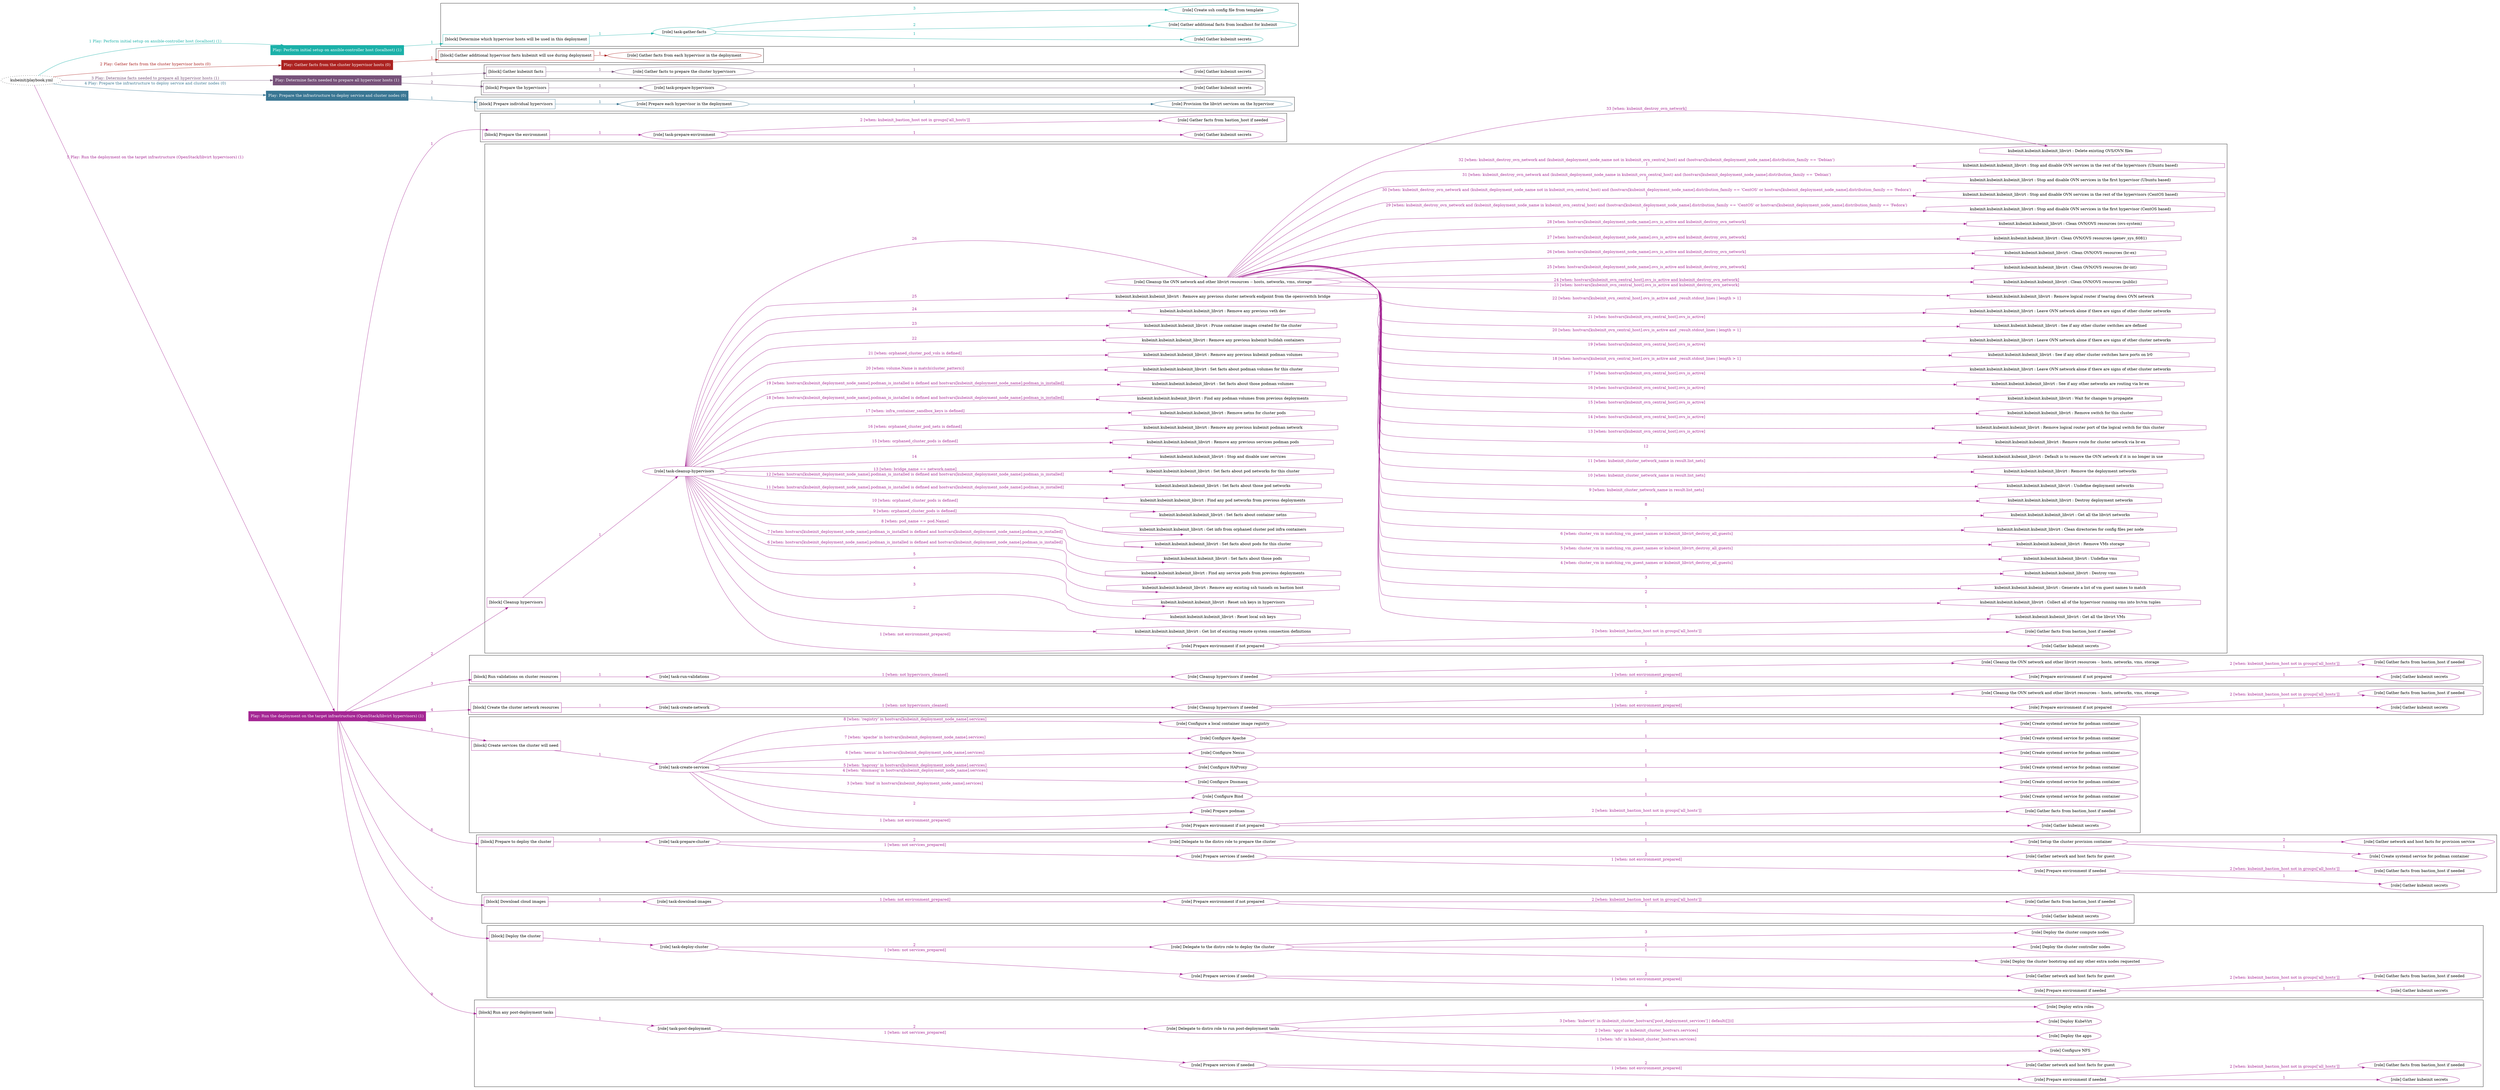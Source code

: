 digraph {
	graph [concentrate=true ordering=in rankdir=LR ratio=fill]
	edge [esep=5 sep=10]
	"kubeinit/playbook.yml" [URL="/home/runner/work/kubeinit/kubeinit/kubeinit/playbook.yml" id=playbook_2b2eadde style=dotted]
	"kubeinit/playbook.yml" -> play_bdf5dcee [label="1 Play: Perform initial setup on ansible-controller host (localhost) (1)" color="#1bb1a9" fontcolor="#1bb1a9" id=edge_play_bdf5dcee labeltooltip="1 Play: Perform initial setup on ansible-controller host (localhost) (1)" tooltip="1 Play: Perform initial setup on ansible-controller host (localhost) (1)"]
	subgraph "Play: Perform initial setup on ansible-controller host (localhost) (1)" {
		play_bdf5dcee [label="Play: Perform initial setup on ansible-controller host (localhost) (1)" URL="/home/runner/work/kubeinit/kubeinit/kubeinit/playbook.yml" color="#1bb1a9" fontcolor="#ffffff" id=play_bdf5dcee shape=box style=filled tooltip=localhost]
		play_bdf5dcee -> block_4cce2a5a [label=1 color="#1bb1a9" fontcolor="#1bb1a9" id=edge_block_4cce2a5a labeltooltip=1 tooltip=1]
		subgraph cluster_block_4cce2a5a {
			block_4cce2a5a [label="[block] Determine which hypervisor hosts will be used in this deployment" URL="/home/runner/work/kubeinit/kubeinit/kubeinit/playbook.yml" color="#1bb1a9" id=block_4cce2a5a labeltooltip="Determine which hypervisor hosts will be used in this deployment" shape=box tooltip="Determine which hypervisor hosts will be used in this deployment"]
			block_4cce2a5a -> role_5bf8080d [label="1 " color="#1bb1a9" fontcolor="#1bb1a9" id=edge_role_5bf8080d labeltooltip="1 " tooltip="1 "]
			subgraph "task-gather-facts" {
				role_5bf8080d [label="[role] task-gather-facts" URL="/home/runner/work/kubeinit/kubeinit/kubeinit/playbook.yml" color="#1bb1a9" id=role_5bf8080d tooltip="task-gather-facts"]
				role_5bf8080d -> role_695ae255 [label="1 " color="#1bb1a9" fontcolor="#1bb1a9" id=edge_role_695ae255 labeltooltip="1 " tooltip="1 "]
				subgraph "Gather kubeinit secrets" {
					role_695ae255 [label="[role] Gather kubeinit secrets" URL="/home/runner/.ansible/collections/ansible_collections/kubeinit/kubeinit/roles/kubeinit_prepare/tasks/build_hypervisors_group.yml" color="#1bb1a9" id=role_695ae255 tooltip="Gather kubeinit secrets"]
				}
				role_5bf8080d -> role_b83aa0e5 [label="2 " color="#1bb1a9" fontcolor="#1bb1a9" id=edge_role_b83aa0e5 labeltooltip="2 " tooltip="2 "]
				subgraph "Gather additional facts from localhost for kubeinit" {
					role_b83aa0e5 [label="[role] Gather additional facts from localhost for kubeinit" URL="/home/runner/.ansible/collections/ansible_collections/kubeinit/kubeinit/roles/kubeinit_prepare/tasks/build_hypervisors_group.yml" color="#1bb1a9" id=role_b83aa0e5 tooltip="Gather additional facts from localhost for kubeinit"]
				}
				role_5bf8080d -> role_edde03d7 [label="3 " color="#1bb1a9" fontcolor="#1bb1a9" id=edge_role_edde03d7 labeltooltip="3 " tooltip="3 "]
				subgraph "Create ssh config file from template" {
					role_edde03d7 [label="[role] Create ssh config file from template" URL="/home/runner/.ansible/collections/ansible_collections/kubeinit/kubeinit/roles/kubeinit_prepare/tasks/build_hypervisors_group.yml" color="#1bb1a9" id=role_edde03d7 tooltip="Create ssh config file from template"]
				}
			}
		}
	}
	"kubeinit/playbook.yml" -> play_0014bc01 [label="2 Play: Gather facts from the cluster hypervisor hosts (0)" color="#ac2220" fontcolor="#ac2220" id=edge_play_0014bc01 labeltooltip="2 Play: Gather facts from the cluster hypervisor hosts (0)" tooltip="2 Play: Gather facts from the cluster hypervisor hosts (0)"]
	subgraph "Play: Gather facts from the cluster hypervisor hosts (0)" {
		play_0014bc01 [label="Play: Gather facts from the cluster hypervisor hosts (0)" URL="/home/runner/work/kubeinit/kubeinit/kubeinit/playbook.yml" color="#ac2220" fontcolor="#ffffff" id=play_0014bc01 shape=box style=filled tooltip="Play: Gather facts from the cluster hypervisor hosts (0)"]
		play_0014bc01 -> block_a59fe0e6 [label=1 color="#ac2220" fontcolor="#ac2220" id=edge_block_a59fe0e6 labeltooltip=1 tooltip=1]
		subgraph cluster_block_a59fe0e6 {
			block_a59fe0e6 [label="[block] Gather additional hypervisor facts kubeinit will use during deployment" URL="/home/runner/work/kubeinit/kubeinit/kubeinit/playbook.yml" color="#ac2220" id=block_a59fe0e6 labeltooltip="Gather additional hypervisor facts kubeinit will use during deployment" shape=box tooltip="Gather additional hypervisor facts kubeinit will use during deployment"]
			block_a59fe0e6 -> role_a4d4a060 [label="1 " color="#ac2220" fontcolor="#ac2220" id=edge_role_a4d4a060 labeltooltip="1 " tooltip="1 "]
			subgraph "Gather facts from each hypervisor in the deployment" {
				role_a4d4a060 [label="[role] Gather facts from each hypervisor in the deployment" URL="/home/runner/work/kubeinit/kubeinit/kubeinit/playbook.yml" color="#ac2220" id=role_a4d4a060 tooltip="Gather facts from each hypervisor in the deployment"]
			}
		}
	}
	"kubeinit/playbook.yml" -> play_457ba564 [label="3 Play: Determine facts needed to prepare all hypervisor hosts (1)" color="#77527a" fontcolor="#77527a" id=edge_play_457ba564 labeltooltip="3 Play: Determine facts needed to prepare all hypervisor hosts (1)" tooltip="3 Play: Determine facts needed to prepare all hypervisor hosts (1)"]
	subgraph "Play: Determine facts needed to prepare all hypervisor hosts (1)" {
		play_457ba564 [label="Play: Determine facts needed to prepare all hypervisor hosts (1)" URL="/home/runner/work/kubeinit/kubeinit/kubeinit/playbook.yml" color="#77527a" fontcolor="#ffffff" id=play_457ba564 shape=box style=filled tooltip=localhost]
		play_457ba564 -> block_0aa3b0f2 [label=1 color="#77527a" fontcolor="#77527a" id=edge_block_0aa3b0f2 labeltooltip=1 tooltip=1]
		subgraph cluster_block_0aa3b0f2 {
			block_0aa3b0f2 [label="[block] Gather kubeinit facts" URL="/home/runner/work/kubeinit/kubeinit/kubeinit/playbook.yml" color="#77527a" id=block_0aa3b0f2 labeltooltip="Gather kubeinit facts" shape=box tooltip="Gather kubeinit facts"]
			block_0aa3b0f2 -> role_a869a1fd [label="1 " color="#77527a" fontcolor="#77527a" id=edge_role_a869a1fd labeltooltip="1 " tooltip="1 "]
			subgraph "Gather facts to prepare the cluster hypervisors" {
				role_a869a1fd [label="[role] Gather facts to prepare the cluster hypervisors" URL="/home/runner/work/kubeinit/kubeinit/kubeinit/playbook.yml" color="#77527a" id=role_a869a1fd tooltip="Gather facts to prepare the cluster hypervisors"]
				role_a869a1fd -> role_f1e637c6 [label="1 " color="#77527a" fontcolor="#77527a" id=edge_role_f1e637c6 labeltooltip="1 " tooltip="1 "]
				subgraph "Gather kubeinit secrets" {
					role_f1e637c6 [label="[role] Gather kubeinit secrets" URL="/home/runner/.ansible/collections/ansible_collections/kubeinit/kubeinit/roles/kubeinit_prepare/tasks/gather_kubeinit_facts.yml" color="#77527a" id=role_f1e637c6 tooltip="Gather kubeinit secrets"]
				}
			}
		}
		play_457ba564 -> block_e86bc1ff [label=2 color="#77527a" fontcolor="#77527a" id=edge_block_e86bc1ff labeltooltip=2 tooltip=2]
		subgraph cluster_block_e86bc1ff {
			block_e86bc1ff [label="[block] Prepare the hypervisors" URL="/home/runner/work/kubeinit/kubeinit/kubeinit/playbook.yml" color="#77527a" id=block_e86bc1ff labeltooltip="Prepare the hypervisors" shape=box tooltip="Prepare the hypervisors"]
			block_e86bc1ff -> role_9b5afa63 [label="1 " color="#77527a" fontcolor="#77527a" id=edge_role_9b5afa63 labeltooltip="1 " tooltip="1 "]
			subgraph "task-prepare-hypervisors" {
				role_9b5afa63 [label="[role] task-prepare-hypervisors" URL="/home/runner/work/kubeinit/kubeinit/kubeinit/playbook.yml" color="#77527a" id=role_9b5afa63 tooltip="task-prepare-hypervisors"]
				role_9b5afa63 -> role_ab1a81f5 [label="1 " color="#77527a" fontcolor="#77527a" id=edge_role_ab1a81f5 labeltooltip="1 " tooltip="1 "]
				subgraph "Gather kubeinit secrets" {
					role_ab1a81f5 [label="[role] Gather kubeinit secrets" URL="/home/runner/.ansible/collections/ansible_collections/kubeinit/kubeinit/roles/kubeinit_prepare/tasks/gather_kubeinit_facts.yml" color="#77527a" id=role_ab1a81f5 tooltip="Gather kubeinit secrets"]
				}
			}
		}
	}
	"kubeinit/playbook.yml" -> play_8719d84e [label="4 Play: Prepare the infrastructure to deploy service and cluster nodes (0)" color="#397693" fontcolor="#397693" id=edge_play_8719d84e labeltooltip="4 Play: Prepare the infrastructure to deploy service and cluster nodes (0)" tooltip="4 Play: Prepare the infrastructure to deploy service and cluster nodes (0)"]
	subgraph "Play: Prepare the infrastructure to deploy service and cluster nodes (0)" {
		play_8719d84e [label="Play: Prepare the infrastructure to deploy service and cluster nodes (0)" URL="/home/runner/work/kubeinit/kubeinit/kubeinit/playbook.yml" color="#397693" fontcolor="#ffffff" id=play_8719d84e shape=box style=filled tooltip="Play: Prepare the infrastructure to deploy service and cluster nodes (0)"]
		play_8719d84e -> block_91213788 [label=1 color="#397693" fontcolor="#397693" id=edge_block_91213788 labeltooltip=1 tooltip=1]
		subgraph cluster_block_91213788 {
			block_91213788 [label="[block] Prepare individual hypervisors" URL="/home/runner/work/kubeinit/kubeinit/kubeinit/playbook.yml" color="#397693" id=block_91213788 labeltooltip="Prepare individual hypervisors" shape=box tooltip="Prepare individual hypervisors"]
			block_91213788 -> role_23102a73 [label="1 " color="#397693" fontcolor="#397693" id=edge_role_23102a73 labeltooltip="1 " tooltip="1 "]
			subgraph "Prepare each hypervisor in the deployment" {
				role_23102a73 [label="[role] Prepare each hypervisor in the deployment" URL="/home/runner/work/kubeinit/kubeinit/kubeinit/playbook.yml" color="#397693" id=role_23102a73 tooltip="Prepare each hypervisor in the deployment"]
				role_23102a73 -> role_6e334590 [label="1 " color="#397693" fontcolor="#397693" id=edge_role_6e334590 labeltooltip="1 " tooltip="1 "]
				subgraph "Provision the libvirt services on the hypervisor" {
					role_6e334590 [label="[role] Provision the libvirt services on the hypervisor" URL="/home/runner/.ansible/collections/ansible_collections/kubeinit/kubeinit/roles/kubeinit_prepare/tasks/prepare_hypervisor.yml" color="#397693" id=role_6e334590 tooltip="Provision the libvirt services on the hypervisor"]
				}
			}
		}
	}
	"kubeinit/playbook.yml" -> play_ce135066 [label="5 Play: Run the deployment on the target infrastructure (OpenStack/libvirt hypervisors) (1)" color="#a52794" fontcolor="#a52794" id=edge_play_ce135066 labeltooltip="5 Play: Run the deployment on the target infrastructure (OpenStack/libvirt hypervisors) (1)" tooltip="5 Play: Run the deployment on the target infrastructure (OpenStack/libvirt hypervisors) (1)"]
	subgraph "Play: Run the deployment on the target infrastructure (OpenStack/libvirt hypervisors) (1)" {
		play_ce135066 [label="Play: Run the deployment on the target infrastructure (OpenStack/libvirt hypervisors) (1)" URL="/home/runner/work/kubeinit/kubeinit/kubeinit/playbook.yml" color="#a52794" fontcolor="#ffffff" id=play_ce135066 shape=box style=filled tooltip=localhost]
		play_ce135066 -> block_b0c00d5b [label=1 color="#a52794" fontcolor="#a52794" id=edge_block_b0c00d5b labeltooltip=1 tooltip=1]
		subgraph cluster_block_b0c00d5b {
			block_b0c00d5b [label="[block] Prepare the environment" URL="/home/runner/work/kubeinit/kubeinit/kubeinit/playbook.yml" color="#a52794" id=block_b0c00d5b labeltooltip="Prepare the environment" shape=box tooltip="Prepare the environment"]
			block_b0c00d5b -> role_4284a0bc [label="1 " color="#a52794" fontcolor="#a52794" id=edge_role_4284a0bc labeltooltip="1 " tooltip="1 "]
			subgraph "task-prepare-environment" {
				role_4284a0bc [label="[role] task-prepare-environment" URL="/home/runner/work/kubeinit/kubeinit/kubeinit/playbook.yml" color="#a52794" id=role_4284a0bc tooltip="task-prepare-environment"]
				role_4284a0bc -> role_3e0364c3 [label="1 " color="#a52794" fontcolor="#a52794" id=edge_role_3e0364c3 labeltooltip="1 " tooltip="1 "]
				subgraph "Gather kubeinit secrets" {
					role_3e0364c3 [label="[role] Gather kubeinit secrets" URL="/home/runner/.ansible/collections/ansible_collections/kubeinit/kubeinit/roles/kubeinit_prepare/tasks/gather_kubeinit_facts.yml" color="#a52794" id=role_3e0364c3 tooltip="Gather kubeinit secrets"]
				}
				role_4284a0bc -> role_8e5a8eea [label="2 [when: kubeinit_bastion_host not in groups['all_hosts']]" color="#a52794" fontcolor="#a52794" id=edge_role_8e5a8eea labeltooltip="2 [when: kubeinit_bastion_host not in groups['all_hosts']]" tooltip="2 [when: kubeinit_bastion_host not in groups['all_hosts']]"]
				subgraph "Gather facts from bastion_host if needed" {
					role_8e5a8eea [label="[role] Gather facts from bastion_host if needed" URL="/home/runner/.ansible/collections/ansible_collections/kubeinit/kubeinit/roles/kubeinit_prepare/tasks/main.yml" color="#a52794" id=role_8e5a8eea tooltip="Gather facts from bastion_host if needed"]
				}
			}
		}
		play_ce135066 -> block_5fa08a45 [label=2 color="#a52794" fontcolor="#a52794" id=edge_block_5fa08a45 labeltooltip=2 tooltip=2]
		subgraph cluster_block_5fa08a45 {
			block_5fa08a45 [label="[block] Cleanup hypervisors" URL="/home/runner/work/kubeinit/kubeinit/kubeinit/playbook.yml" color="#a52794" id=block_5fa08a45 labeltooltip="Cleanup hypervisors" shape=box tooltip="Cleanup hypervisors"]
			block_5fa08a45 -> role_366d0c91 [label="1 " color="#a52794" fontcolor="#a52794" id=edge_role_366d0c91 labeltooltip="1 " tooltip="1 "]
			subgraph "task-cleanup-hypervisors" {
				role_366d0c91 [label="[role] task-cleanup-hypervisors" URL="/home/runner/work/kubeinit/kubeinit/kubeinit/playbook.yml" color="#a52794" id=role_366d0c91 tooltip="task-cleanup-hypervisors"]
				role_366d0c91 -> role_05a5d851 [label="1 [when: not environment_prepared]" color="#a52794" fontcolor="#a52794" id=edge_role_05a5d851 labeltooltip="1 [when: not environment_prepared]" tooltip="1 [when: not environment_prepared]"]
				subgraph "Prepare environment if not prepared" {
					role_05a5d851 [label="[role] Prepare environment if not prepared" URL="/home/runner/.ansible/collections/ansible_collections/kubeinit/kubeinit/roles/kubeinit_libvirt/tasks/cleanup_hypervisors.yml" color="#a52794" id=role_05a5d851 tooltip="Prepare environment if not prepared"]
					role_05a5d851 -> role_3fcd8d08 [label="1 " color="#a52794" fontcolor="#a52794" id=edge_role_3fcd8d08 labeltooltip="1 " tooltip="1 "]
					subgraph "Gather kubeinit secrets" {
						role_3fcd8d08 [label="[role] Gather kubeinit secrets" URL="/home/runner/.ansible/collections/ansible_collections/kubeinit/kubeinit/roles/kubeinit_prepare/tasks/gather_kubeinit_facts.yml" color="#a52794" id=role_3fcd8d08 tooltip="Gather kubeinit secrets"]
					}
					role_05a5d851 -> role_d5280ebd [label="2 [when: kubeinit_bastion_host not in groups['all_hosts']]" color="#a52794" fontcolor="#a52794" id=edge_role_d5280ebd labeltooltip="2 [when: kubeinit_bastion_host not in groups['all_hosts']]" tooltip="2 [when: kubeinit_bastion_host not in groups['all_hosts']]"]
					subgraph "Gather facts from bastion_host if needed" {
						role_d5280ebd [label="[role] Gather facts from bastion_host if needed" URL="/home/runner/.ansible/collections/ansible_collections/kubeinit/kubeinit/roles/kubeinit_prepare/tasks/main.yml" color="#a52794" id=role_d5280ebd tooltip="Gather facts from bastion_host if needed"]
					}
				}
				task_2c7779d4 [label="kubeinit.kubeinit.kubeinit_libvirt : Get list of existing remote system connection definitions" URL="/home/runner/.ansible/collections/ansible_collections/kubeinit/kubeinit/roles/kubeinit_libvirt/tasks/cleanup_hypervisors.yml" color="#a52794" id=task_2c7779d4 shape=octagon tooltip="kubeinit.kubeinit.kubeinit_libvirt : Get list of existing remote system connection definitions"]
				role_366d0c91 -> task_2c7779d4 [label="2 " color="#a52794" fontcolor="#a52794" id=edge_task_2c7779d4 labeltooltip="2 " tooltip="2 "]
				task_1e12b633 [label="kubeinit.kubeinit.kubeinit_libvirt : Reset local ssh keys" URL="/home/runner/.ansible/collections/ansible_collections/kubeinit/kubeinit/roles/kubeinit_libvirt/tasks/cleanup_hypervisors.yml" color="#a52794" id=task_1e12b633 shape=octagon tooltip="kubeinit.kubeinit.kubeinit_libvirt : Reset local ssh keys"]
				role_366d0c91 -> task_1e12b633 [label="3 " color="#a52794" fontcolor="#a52794" id=edge_task_1e12b633 labeltooltip="3 " tooltip="3 "]
				task_95f46663 [label="kubeinit.kubeinit.kubeinit_libvirt : Reset ssh keys in hypervisors" URL="/home/runner/.ansible/collections/ansible_collections/kubeinit/kubeinit/roles/kubeinit_libvirt/tasks/cleanup_hypervisors.yml" color="#a52794" id=task_95f46663 shape=octagon tooltip="kubeinit.kubeinit.kubeinit_libvirt : Reset ssh keys in hypervisors"]
				role_366d0c91 -> task_95f46663 [label="4 " color="#a52794" fontcolor="#a52794" id=edge_task_95f46663 labeltooltip="4 " tooltip="4 "]
				task_491ce8bf [label="kubeinit.kubeinit.kubeinit_libvirt : Remove any existing ssh tunnels on bastion host" URL="/home/runner/.ansible/collections/ansible_collections/kubeinit/kubeinit/roles/kubeinit_libvirt/tasks/cleanup_hypervisors.yml" color="#a52794" id=task_491ce8bf shape=octagon tooltip="kubeinit.kubeinit.kubeinit_libvirt : Remove any existing ssh tunnels on bastion host"]
				role_366d0c91 -> task_491ce8bf [label="5 " color="#a52794" fontcolor="#a52794" id=edge_task_491ce8bf labeltooltip="5 " tooltip="5 "]
				task_fabe7cc9 [label="kubeinit.kubeinit.kubeinit_libvirt : Find any service pods from previous deployments" URL="/home/runner/.ansible/collections/ansible_collections/kubeinit/kubeinit/roles/kubeinit_libvirt/tasks/cleanup_hypervisors.yml" color="#a52794" id=task_fabe7cc9 shape=octagon tooltip="kubeinit.kubeinit.kubeinit_libvirt : Find any service pods from previous deployments"]
				role_366d0c91 -> task_fabe7cc9 [label="6 [when: hostvars[kubeinit_deployment_node_name].podman_is_installed is defined and hostvars[kubeinit_deployment_node_name].podman_is_installed]" color="#a52794" fontcolor="#a52794" id=edge_task_fabe7cc9 labeltooltip="6 [when: hostvars[kubeinit_deployment_node_name].podman_is_installed is defined and hostvars[kubeinit_deployment_node_name].podman_is_installed]" tooltip="6 [when: hostvars[kubeinit_deployment_node_name].podman_is_installed is defined and hostvars[kubeinit_deployment_node_name].podman_is_installed]"]
				task_5126dc11 [label="kubeinit.kubeinit.kubeinit_libvirt : Set facts about those pods" URL="/home/runner/.ansible/collections/ansible_collections/kubeinit/kubeinit/roles/kubeinit_libvirt/tasks/cleanup_hypervisors.yml" color="#a52794" id=task_5126dc11 shape=octagon tooltip="kubeinit.kubeinit.kubeinit_libvirt : Set facts about those pods"]
				role_366d0c91 -> task_5126dc11 [label="7 [when: hostvars[kubeinit_deployment_node_name].podman_is_installed is defined and hostvars[kubeinit_deployment_node_name].podman_is_installed]" color="#a52794" fontcolor="#a52794" id=edge_task_5126dc11 labeltooltip="7 [when: hostvars[kubeinit_deployment_node_name].podman_is_installed is defined and hostvars[kubeinit_deployment_node_name].podman_is_installed]" tooltip="7 [when: hostvars[kubeinit_deployment_node_name].podman_is_installed is defined and hostvars[kubeinit_deployment_node_name].podman_is_installed]"]
				task_b9785852 [label="kubeinit.kubeinit.kubeinit_libvirt : Set facts about pods for this cluster" URL="/home/runner/.ansible/collections/ansible_collections/kubeinit/kubeinit/roles/kubeinit_libvirt/tasks/cleanup_hypervisors.yml" color="#a52794" id=task_b9785852 shape=octagon tooltip="kubeinit.kubeinit.kubeinit_libvirt : Set facts about pods for this cluster"]
				role_366d0c91 -> task_b9785852 [label="8 [when: pod_name == pod.Name]" color="#a52794" fontcolor="#a52794" id=edge_task_b9785852 labeltooltip="8 [when: pod_name == pod.Name]" tooltip="8 [when: pod_name == pod.Name]"]
				task_12ec1a0c [label="kubeinit.kubeinit.kubeinit_libvirt : Get info from orphaned cluster pod infra containers" URL="/home/runner/.ansible/collections/ansible_collections/kubeinit/kubeinit/roles/kubeinit_libvirt/tasks/cleanup_hypervisors.yml" color="#a52794" id=task_12ec1a0c shape=octagon tooltip="kubeinit.kubeinit.kubeinit_libvirt : Get info from orphaned cluster pod infra containers"]
				role_366d0c91 -> task_12ec1a0c [label="9 [when: orphaned_cluster_pods is defined]" color="#a52794" fontcolor="#a52794" id=edge_task_12ec1a0c labeltooltip="9 [when: orphaned_cluster_pods is defined]" tooltip="9 [when: orphaned_cluster_pods is defined]"]
				task_5dbd72af [label="kubeinit.kubeinit.kubeinit_libvirt : Set facts about container netns" URL="/home/runner/.ansible/collections/ansible_collections/kubeinit/kubeinit/roles/kubeinit_libvirt/tasks/cleanup_hypervisors.yml" color="#a52794" id=task_5dbd72af shape=octagon tooltip="kubeinit.kubeinit.kubeinit_libvirt : Set facts about container netns"]
				role_366d0c91 -> task_5dbd72af [label="10 [when: orphaned_cluster_pods is defined]" color="#a52794" fontcolor="#a52794" id=edge_task_5dbd72af labeltooltip="10 [when: orphaned_cluster_pods is defined]" tooltip="10 [when: orphaned_cluster_pods is defined]"]
				task_264200f3 [label="kubeinit.kubeinit.kubeinit_libvirt : Find any pod networks from previous deployments" URL="/home/runner/.ansible/collections/ansible_collections/kubeinit/kubeinit/roles/kubeinit_libvirt/tasks/cleanup_hypervisors.yml" color="#a52794" id=task_264200f3 shape=octagon tooltip="kubeinit.kubeinit.kubeinit_libvirt : Find any pod networks from previous deployments"]
				role_366d0c91 -> task_264200f3 [label="11 [when: hostvars[kubeinit_deployment_node_name].podman_is_installed is defined and hostvars[kubeinit_deployment_node_name].podman_is_installed]" color="#a52794" fontcolor="#a52794" id=edge_task_264200f3 labeltooltip="11 [when: hostvars[kubeinit_deployment_node_name].podman_is_installed is defined and hostvars[kubeinit_deployment_node_name].podman_is_installed]" tooltip="11 [when: hostvars[kubeinit_deployment_node_name].podman_is_installed is defined and hostvars[kubeinit_deployment_node_name].podman_is_installed]"]
				task_7a2543e7 [label="kubeinit.kubeinit.kubeinit_libvirt : Set facts about those pod networks" URL="/home/runner/.ansible/collections/ansible_collections/kubeinit/kubeinit/roles/kubeinit_libvirt/tasks/cleanup_hypervisors.yml" color="#a52794" id=task_7a2543e7 shape=octagon tooltip="kubeinit.kubeinit.kubeinit_libvirt : Set facts about those pod networks"]
				role_366d0c91 -> task_7a2543e7 [label="12 [when: hostvars[kubeinit_deployment_node_name].podman_is_installed is defined and hostvars[kubeinit_deployment_node_name].podman_is_installed]" color="#a52794" fontcolor="#a52794" id=edge_task_7a2543e7 labeltooltip="12 [when: hostvars[kubeinit_deployment_node_name].podman_is_installed is defined and hostvars[kubeinit_deployment_node_name].podman_is_installed]" tooltip="12 [when: hostvars[kubeinit_deployment_node_name].podman_is_installed is defined and hostvars[kubeinit_deployment_node_name].podman_is_installed]"]
				task_731eebdd [label="kubeinit.kubeinit.kubeinit_libvirt : Set facts about pod networks for this cluster" URL="/home/runner/.ansible/collections/ansible_collections/kubeinit/kubeinit/roles/kubeinit_libvirt/tasks/cleanup_hypervisors.yml" color="#a52794" id=task_731eebdd shape=octagon tooltip="kubeinit.kubeinit.kubeinit_libvirt : Set facts about pod networks for this cluster"]
				role_366d0c91 -> task_731eebdd [label="13 [when: bridge_name == network.name]" color="#a52794" fontcolor="#a52794" id=edge_task_731eebdd labeltooltip="13 [when: bridge_name == network.name]" tooltip="13 [when: bridge_name == network.name]"]
				task_c6f7b0d9 [label="kubeinit.kubeinit.kubeinit_libvirt : Stop and disable user services" URL="/home/runner/.ansible/collections/ansible_collections/kubeinit/kubeinit/roles/kubeinit_libvirt/tasks/cleanup_hypervisors.yml" color="#a52794" id=task_c6f7b0d9 shape=octagon tooltip="kubeinit.kubeinit.kubeinit_libvirt : Stop and disable user services"]
				role_366d0c91 -> task_c6f7b0d9 [label="14 " color="#a52794" fontcolor="#a52794" id=edge_task_c6f7b0d9 labeltooltip="14 " tooltip="14 "]
				task_f1e359f3 [label="kubeinit.kubeinit.kubeinit_libvirt : Remove any previous services podman pods" URL="/home/runner/.ansible/collections/ansible_collections/kubeinit/kubeinit/roles/kubeinit_libvirt/tasks/cleanup_hypervisors.yml" color="#a52794" id=task_f1e359f3 shape=octagon tooltip="kubeinit.kubeinit.kubeinit_libvirt : Remove any previous services podman pods"]
				role_366d0c91 -> task_f1e359f3 [label="15 [when: orphaned_cluster_pods is defined]" color="#a52794" fontcolor="#a52794" id=edge_task_f1e359f3 labeltooltip="15 [when: orphaned_cluster_pods is defined]" tooltip="15 [when: orphaned_cluster_pods is defined]"]
				task_1642a9b0 [label="kubeinit.kubeinit.kubeinit_libvirt : Remove any previous kubeinit podman network" URL="/home/runner/.ansible/collections/ansible_collections/kubeinit/kubeinit/roles/kubeinit_libvirt/tasks/cleanup_hypervisors.yml" color="#a52794" id=task_1642a9b0 shape=octagon tooltip="kubeinit.kubeinit.kubeinit_libvirt : Remove any previous kubeinit podman network"]
				role_366d0c91 -> task_1642a9b0 [label="16 [when: orphaned_cluster_pod_nets is defined]" color="#a52794" fontcolor="#a52794" id=edge_task_1642a9b0 labeltooltip="16 [when: orphaned_cluster_pod_nets is defined]" tooltip="16 [when: orphaned_cluster_pod_nets is defined]"]
				task_6b1fd35d [label="kubeinit.kubeinit.kubeinit_libvirt : Remove netns for cluster pods" URL="/home/runner/.ansible/collections/ansible_collections/kubeinit/kubeinit/roles/kubeinit_libvirt/tasks/cleanup_hypervisors.yml" color="#a52794" id=task_6b1fd35d shape=octagon tooltip="kubeinit.kubeinit.kubeinit_libvirt : Remove netns for cluster pods"]
				role_366d0c91 -> task_6b1fd35d [label="17 [when: infra_container_sandbox_keys is defined]" color="#a52794" fontcolor="#a52794" id=edge_task_6b1fd35d labeltooltip="17 [when: infra_container_sandbox_keys is defined]" tooltip="17 [when: infra_container_sandbox_keys is defined]"]
				task_1d4e5209 [label="kubeinit.kubeinit.kubeinit_libvirt : Find any podman volumes from previous deployments" URL="/home/runner/.ansible/collections/ansible_collections/kubeinit/kubeinit/roles/kubeinit_libvirt/tasks/cleanup_hypervisors.yml" color="#a52794" id=task_1d4e5209 shape=octagon tooltip="kubeinit.kubeinit.kubeinit_libvirt : Find any podman volumes from previous deployments"]
				role_366d0c91 -> task_1d4e5209 [label="18 [when: hostvars[kubeinit_deployment_node_name].podman_is_installed is defined and hostvars[kubeinit_deployment_node_name].podman_is_installed]" color="#a52794" fontcolor="#a52794" id=edge_task_1d4e5209 labeltooltip="18 [when: hostvars[kubeinit_deployment_node_name].podman_is_installed is defined and hostvars[kubeinit_deployment_node_name].podman_is_installed]" tooltip="18 [when: hostvars[kubeinit_deployment_node_name].podman_is_installed is defined and hostvars[kubeinit_deployment_node_name].podman_is_installed]"]
				task_27a293dc [label="kubeinit.kubeinit.kubeinit_libvirt : Set facts about those podman volumes" URL="/home/runner/.ansible/collections/ansible_collections/kubeinit/kubeinit/roles/kubeinit_libvirt/tasks/cleanup_hypervisors.yml" color="#a52794" id=task_27a293dc shape=octagon tooltip="kubeinit.kubeinit.kubeinit_libvirt : Set facts about those podman volumes"]
				role_366d0c91 -> task_27a293dc [label="19 [when: hostvars[kubeinit_deployment_node_name].podman_is_installed is defined and hostvars[kubeinit_deployment_node_name].podman_is_installed]" color="#a52794" fontcolor="#a52794" id=edge_task_27a293dc labeltooltip="19 [when: hostvars[kubeinit_deployment_node_name].podman_is_installed is defined and hostvars[kubeinit_deployment_node_name].podman_is_installed]" tooltip="19 [when: hostvars[kubeinit_deployment_node_name].podman_is_installed is defined and hostvars[kubeinit_deployment_node_name].podman_is_installed]"]
				task_3ddbe496 [label="kubeinit.kubeinit.kubeinit_libvirt : Set facts about podman volumes for this cluster" URL="/home/runner/.ansible/collections/ansible_collections/kubeinit/kubeinit/roles/kubeinit_libvirt/tasks/cleanup_hypervisors.yml" color="#a52794" id=task_3ddbe496 shape=octagon tooltip="kubeinit.kubeinit.kubeinit_libvirt : Set facts about podman volumes for this cluster"]
				role_366d0c91 -> task_3ddbe496 [label="20 [when: volume.Name is match(cluster_pattern)]" color="#a52794" fontcolor="#a52794" id=edge_task_3ddbe496 labeltooltip="20 [when: volume.Name is match(cluster_pattern)]" tooltip="20 [when: volume.Name is match(cluster_pattern)]"]
				task_bc52883b [label="kubeinit.kubeinit.kubeinit_libvirt : Remove any previous kubeinit podman volumes" URL="/home/runner/.ansible/collections/ansible_collections/kubeinit/kubeinit/roles/kubeinit_libvirt/tasks/cleanup_hypervisors.yml" color="#a52794" id=task_bc52883b shape=octagon tooltip="kubeinit.kubeinit.kubeinit_libvirt : Remove any previous kubeinit podman volumes"]
				role_366d0c91 -> task_bc52883b [label="21 [when: orphaned_cluster_pod_vols is defined]" color="#a52794" fontcolor="#a52794" id=edge_task_bc52883b labeltooltip="21 [when: orphaned_cluster_pod_vols is defined]" tooltip="21 [when: orphaned_cluster_pod_vols is defined]"]
				task_6ee48b01 [label="kubeinit.kubeinit.kubeinit_libvirt : Remove any previous kubeinit buildah containers" URL="/home/runner/.ansible/collections/ansible_collections/kubeinit/kubeinit/roles/kubeinit_libvirt/tasks/cleanup_hypervisors.yml" color="#a52794" id=task_6ee48b01 shape=octagon tooltip="kubeinit.kubeinit.kubeinit_libvirt : Remove any previous kubeinit buildah containers"]
				role_366d0c91 -> task_6ee48b01 [label="22 " color="#a52794" fontcolor="#a52794" id=edge_task_6ee48b01 labeltooltip="22 " tooltip="22 "]
				task_f8b7126d [label="kubeinit.kubeinit.kubeinit_libvirt : Prune container images created for the cluster" URL="/home/runner/.ansible/collections/ansible_collections/kubeinit/kubeinit/roles/kubeinit_libvirt/tasks/cleanup_hypervisors.yml" color="#a52794" id=task_f8b7126d shape=octagon tooltip="kubeinit.kubeinit.kubeinit_libvirt : Prune container images created for the cluster"]
				role_366d0c91 -> task_f8b7126d [label="23 " color="#a52794" fontcolor="#a52794" id=edge_task_f8b7126d labeltooltip="23 " tooltip="23 "]
				task_5cf3bb30 [label="kubeinit.kubeinit.kubeinit_libvirt : Remove any previous veth dev" URL="/home/runner/.ansible/collections/ansible_collections/kubeinit/kubeinit/roles/kubeinit_libvirt/tasks/cleanup_hypervisors.yml" color="#a52794" id=task_5cf3bb30 shape=octagon tooltip="kubeinit.kubeinit.kubeinit_libvirt : Remove any previous veth dev"]
				role_366d0c91 -> task_5cf3bb30 [label="24 " color="#a52794" fontcolor="#a52794" id=edge_task_5cf3bb30 labeltooltip="24 " tooltip="24 "]
				task_1c775136 [label="kubeinit.kubeinit.kubeinit_libvirt : Remove any previous cluster network endpoint from the openvswitch bridge" URL="/home/runner/.ansible/collections/ansible_collections/kubeinit/kubeinit/roles/kubeinit_libvirt/tasks/cleanup_hypervisors.yml" color="#a52794" id=task_1c775136 shape=octagon tooltip="kubeinit.kubeinit.kubeinit_libvirt : Remove any previous cluster network endpoint from the openvswitch bridge"]
				role_366d0c91 -> task_1c775136 [label="25 " color="#a52794" fontcolor="#a52794" id=edge_task_1c775136 labeltooltip="25 " tooltip="25 "]
				role_366d0c91 -> role_19879368 [label="26 " color="#a52794" fontcolor="#a52794" id=edge_role_19879368 labeltooltip="26 " tooltip="26 "]
				subgraph "Cleanup the OVN network and other libvirt resources -- hosts, networks, vms, storage" {
					role_19879368 [label="[role] Cleanup the OVN network and other libvirt resources -- hosts, networks, vms, storage" URL="/home/runner/.ansible/collections/ansible_collections/kubeinit/kubeinit/roles/kubeinit_libvirt/tasks/cleanup_hypervisors.yml" color="#a52794" id=role_19879368 tooltip="Cleanup the OVN network and other libvirt resources -- hosts, networks, vms, storage"]
					task_e4fd2a15 [label="kubeinit.kubeinit.kubeinit_libvirt : Get all the libvirt VMs" URL="/home/runner/.ansible/collections/ansible_collections/kubeinit/kubeinit/roles/kubeinit_libvirt/tasks/cleanup_libvirt.yml" color="#a52794" id=task_e4fd2a15 shape=octagon tooltip="kubeinit.kubeinit.kubeinit_libvirt : Get all the libvirt VMs"]
					role_19879368 -> task_e4fd2a15 [label="1 " color="#a52794" fontcolor="#a52794" id=edge_task_e4fd2a15 labeltooltip="1 " tooltip="1 "]
					task_c43fc703 [label="kubeinit.kubeinit.kubeinit_libvirt : Collect all of the hypervisor running vms into hv/vm tuples" URL="/home/runner/.ansible/collections/ansible_collections/kubeinit/kubeinit/roles/kubeinit_libvirt/tasks/cleanup_libvirt.yml" color="#a52794" id=task_c43fc703 shape=octagon tooltip="kubeinit.kubeinit.kubeinit_libvirt : Collect all of the hypervisor running vms into hv/vm tuples"]
					role_19879368 -> task_c43fc703 [label="2 " color="#a52794" fontcolor="#a52794" id=edge_task_c43fc703 labeltooltip="2 " tooltip="2 "]
					task_dbf41753 [label="kubeinit.kubeinit.kubeinit_libvirt : Generate a list of vm guest names to match" URL="/home/runner/.ansible/collections/ansible_collections/kubeinit/kubeinit/roles/kubeinit_libvirt/tasks/cleanup_libvirt.yml" color="#a52794" id=task_dbf41753 shape=octagon tooltip="kubeinit.kubeinit.kubeinit_libvirt : Generate a list of vm guest names to match"]
					role_19879368 -> task_dbf41753 [label="3 " color="#a52794" fontcolor="#a52794" id=edge_task_dbf41753 labeltooltip="3 " tooltip="3 "]
					task_5f549e30 [label="kubeinit.kubeinit.kubeinit_libvirt : Destroy vms" URL="/home/runner/.ansible/collections/ansible_collections/kubeinit/kubeinit/roles/kubeinit_libvirt/tasks/cleanup_libvirt.yml" color="#a52794" id=task_5f549e30 shape=octagon tooltip="kubeinit.kubeinit.kubeinit_libvirt : Destroy vms"]
					role_19879368 -> task_5f549e30 [label="4 [when: cluster_vm in matching_vm_guest_names or kubeinit_libvirt_destroy_all_guests]" color="#a52794" fontcolor="#a52794" id=edge_task_5f549e30 labeltooltip="4 [when: cluster_vm in matching_vm_guest_names or kubeinit_libvirt_destroy_all_guests]" tooltip="4 [when: cluster_vm in matching_vm_guest_names or kubeinit_libvirt_destroy_all_guests]"]
					task_de237603 [label="kubeinit.kubeinit.kubeinit_libvirt : Undefine vms" URL="/home/runner/.ansible/collections/ansible_collections/kubeinit/kubeinit/roles/kubeinit_libvirt/tasks/cleanup_libvirt.yml" color="#a52794" id=task_de237603 shape=octagon tooltip="kubeinit.kubeinit.kubeinit_libvirt : Undefine vms"]
					role_19879368 -> task_de237603 [label="5 [when: cluster_vm in matching_vm_guest_names or kubeinit_libvirt_destroy_all_guests]" color="#a52794" fontcolor="#a52794" id=edge_task_de237603 labeltooltip="5 [when: cluster_vm in matching_vm_guest_names or kubeinit_libvirt_destroy_all_guests]" tooltip="5 [when: cluster_vm in matching_vm_guest_names or kubeinit_libvirt_destroy_all_guests]"]
					task_0d380efd [label="kubeinit.kubeinit.kubeinit_libvirt : Remove VMs storage" URL="/home/runner/.ansible/collections/ansible_collections/kubeinit/kubeinit/roles/kubeinit_libvirt/tasks/cleanup_libvirt.yml" color="#a52794" id=task_0d380efd shape=octagon tooltip="kubeinit.kubeinit.kubeinit_libvirt : Remove VMs storage"]
					role_19879368 -> task_0d380efd [label="6 [when: cluster_vm in matching_vm_guest_names or kubeinit_libvirt_destroy_all_guests]" color="#a52794" fontcolor="#a52794" id=edge_task_0d380efd labeltooltip="6 [when: cluster_vm in matching_vm_guest_names or kubeinit_libvirt_destroy_all_guests]" tooltip="6 [when: cluster_vm in matching_vm_guest_names or kubeinit_libvirt_destroy_all_guests]"]
					task_248a4f66 [label="kubeinit.kubeinit.kubeinit_libvirt : Clean directories for config files per node" URL="/home/runner/.ansible/collections/ansible_collections/kubeinit/kubeinit/roles/kubeinit_libvirt/tasks/cleanup_libvirt.yml" color="#a52794" id=task_248a4f66 shape=octagon tooltip="kubeinit.kubeinit.kubeinit_libvirt : Clean directories for config files per node"]
					role_19879368 -> task_248a4f66 [label="7 " color="#a52794" fontcolor="#a52794" id=edge_task_248a4f66 labeltooltip="7 " tooltip="7 "]
					task_238441ea [label="kubeinit.kubeinit.kubeinit_libvirt : Get all the libvirt networks" URL="/home/runner/.ansible/collections/ansible_collections/kubeinit/kubeinit/roles/kubeinit_libvirt/tasks/cleanup_libvirt.yml" color="#a52794" id=task_238441ea shape=octagon tooltip="kubeinit.kubeinit.kubeinit_libvirt : Get all the libvirt networks"]
					role_19879368 -> task_238441ea [label="8 " color="#a52794" fontcolor="#a52794" id=edge_task_238441ea labeltooltip="8 " tooltip="8 "]
					task_6e3c8f60 [label="kubeinit.kubeinit.kubeinit_libvirt : Destroy deployment networks" URL="/home/runner/.ansible/collections/ansible_collections/kubeinit/kubeinit/roles/kubeinit_libvirt/tasks/cleanup_libvirt.yml" color="#a52794" id=task_6e3c8f60 shape=octagon tooltip="kubeinit.kubeinit.kubeinit_libvirt : Destroy deployment networks"]
					role_19879368 -> task_6e3c8f60 [label="9 [when: kubeinit_cluster_network_name in result.list_nets]" color="#a52794" fontcolor="#a52794" id=edge_task_6e3c8f60 labeltooltip="9 [when: kubeinit_cluster_network_name in result.list_nets]" tooltip="9 [when: kubeinit_cluster_network_name in result.list_nets]"]
					task_296705d9 [label="kubeinit.kubeinit.kubeinit_libvirt : Undefine deployment networks" URL="/home/runner/.ansible/collections/ansible_collections/kubeinit/kubeinit/roles/kubeinit_libvirt/tasks/cleanup_libvirt.yml" color="#a52794" id=task_296705d9 shape=octagon tooltip="kubeinit.kubeinit.kubeinit_libvirt : Undefine deployment networks"]
					role_19879368 -> task_296705d9 [label="10 [when: kubeinit_cluster_network_name in result.list_nets]" color="#a52794" fontcolor="#a52794" id=edge_task_296705d9 labeltooltip="10 [when: kubeinit_cluster_network_name in result.list_nets]" tooltip="10 [when: kubeinit_cluster_network_name in result.list_nets]"]
					task_db0f8ca0 [label="kubeinit.kubeinit.kubeinit_libvirt : Remove the deployment networks" URL="/home/runner/.ansible/collections/ansible_collections/kubeinit/kubeinit/roles/kubeinit_libvirt/tasks/cleanup_libvirt.yml" color="#a52794" id=task_db0f8ca0 shape=octagon tooltip="kubeinit.kubeinit.kubeinit_libvirt : Remove the deployment networks"]
					role_19879368 -> task_db0f8ca0 [label="11 [when: kubeinit_cluster_network_name in result.list_nets]" color="#a52794" fontcolor="#a52794" id=edge_task_db0f8ca0 labeltooltip="11 [when: kubeinit_cluster_network_name in result.list_nets]" tooltip="11 [when: kubeinit_cluster_network_name in result.list_nets]"]
					task_be2f214e [label="kubeinit.kubeinit.kubeinit_libvirt : Default is to remove the OVN network if it is no longer in use" URL="/home/runner/.ansible/collections/ansible_collections/kubeinit/kubeinit/roles/kubeinit_libvirt/tasks/cleanup_libvirt.yml" color="#a52794" id=task_be2f214e shape=octagon tooltip="kubeinit.kubeinit.kubeinit_libvirt : Default is to remove the OVN network if it is no longer in use"]
					role_19879368 -> task_be2f214e [label="12 " color="#a52794" fontcolor="#a52794" id=edge_task_be2f214e labeltooltip="12 " tooltip="12 "]
					task_32c6e999 [label="kubeinit.kubeinit.kubeinit_libvirt : Remove route for cluster network via br-ex" URL="/home/runner/.ansible/collections/ansible_collections/kubeinit/kubeinit/roles/kubeinit_libvirt/tasks/cleanup_libvirt.yml" color="#a52794" id=task_32c6e999 shape=octagon tooltip="kubeinit.kubeinit.kubeinit_libvirt : Remove route for cluster network via br-ex"]
					role_19879368 -> task_32c6e999 [label="13 [when: hostvars[kubeinit_ovn_central_host].ovs_is_active]" color="#a52794" fontcolor="#a52794" id=edge_task_32c6e999 labeltooltip="13 [when: hostvars[kubeinit_ovn_central_host].ovs_is_active]" tooltip="13 [when: hostvars[kubeinit_ovn_central_host].ovs_is_active]"]
					task_5bb35674 [label="kubeinit.kubeinit.kubeinit_libvirt : Remove logical router port of the logical switch for this cluster" URL="/home/runner/.ansible/collections/ansible_collections/kubeinit/kubeinit/roles/kubeinit_libvirt/tasks/cleanup_libvirt.yml" color="#a52794" id=task_5bb35674 shape=octagon tooltip="kubeinit.kubeinit.kubeinit_libvirt : Remove logical router port of the logical switch for this cluster"]
					role_19879368 -> task_5bb35674 [label="14 [when: hostvars[kubeinit_ovn_central_host].ovs_is_active]" color="#a52794" fontcolor="#a52794" id=edge_task_5bb35674 labeltooltip="14 [when: hostvars[kubeinit_ovn_central_host].ovs_is_active]" tooltip="14 [when: hostvars[kubeinit_ovn_central_host].ovs_is_active]"]
					task_82b98be8 [label="kubeinit.kubeinit.kubeinit_libvirt : Remove switch for this cluster" URL="/home/runner/.ansible/collections/ansible_collections/kubeinit/kubeinit/roles/kubeinit_libvirt/tasks/cleanup_libvirt.yml" color="#a52794" id=task_82b98be8 shape=octagon tooltip="kubeinit.kubeinit.kubeinit_libvirt : Remove switch for this cluster"]
					role_19879368 -> task_82b98be8 [label="15 [when: hostvars[kubeinit_ovn_central_host].ovs_is_active]" color="#a52794" fontcolor="#a52794" id=edge_task_82b98be8 labeltooltip="15 [when: hostvars[kubeinit_ovn_central_host].ovs_is_active]" tooltip="15 [when: hostvars[kubeinit_ovn_central_host].ovs_is_active]"]
					task_8c27ba4c [label="kubeinit.kubeinit.kubeinit_libvirt : Wait for changes to propagate" URL="/home/runner/.ansible/collections/ansible_collections/kubeinit/kubeinit/roles/kubeinit_libvirt/tasks/cleanup_libvirt.yml" color="#a52794" id=task_8c27ba4c shape=octagon tooltip="kubeinit.kubeinit.kubeinit_libvirt : Wait for changes to propagate"]
					role_19879368 -> task_8c27ba4c [label="16 [when: hostvars[kubeinit_ovn_central_host].ovs_is_active]" color="#a52794" fontcolor="#a52794" id=edge_task_8c27ba4c labeltooltip="16 [when: hostvars[kubeinit_ovn_central_host].ovs_is_active]" tooltip="16 [when: hostvars[kubeinit_ovn_central_host].ovs_is_active]"]
					task_379ed6f0 [label="kubeinit.kubeinit.kubeinit_libvirt : See if any other networks are routing via br-ex" URL="/home/runner/.ansible/collections/ansible_collections/kubeinit/kubeinit/roles/kubeinit_libvirt/tasks/cleanup_libvirt.yml" color="#a52794" id=task_379ed6f0 shape=octagon tooltip="kubeinit.kubeinit.kubeinit_libvirt : See if any other networks are routing via br-ex"]
					role_19879368 -> task_379ed6f0 [label="17 [when: hostvars[kubeinit_ovn_central_host].ovs_is_active]" color="#a52794" fontcolor="#a52794" id=edge_task_379ed6f0 labeltooltip="17 [when: hostvars[kubeinit_ovn_central_host].ovs_is_active]" tooltip="17 [when: hostvars[kubeinit_ovn_central_host].ovs_is_active]"]
					task_9f3b711b [label="kubeinit.kubeinit.kubeinit_libvirt : Leave OVN network alone if there are signs of other cluster networks" URL="/home/runner/.ansible/collections/ansible_collections/kubeinit/kubeinit/roles/kubeinit_libvirt/tasks/cleanup_libvirt.yml" color="#a52794" id=task_9f3b711b shape=octagon tooltip="kubeinit.kubeinit.kubeinit_libvirt : Leave OVN network alone if there are signs of other cluster networks"]
					role_19879368 -> task_9f3b711b [label="18 [when: hostvars[kubeinit_ovn_central_host].ovs_is_active and _result.stdout_lines | length > 1]" color="#a52794" fontcolor="#a52794" id=edge_task_9f3b711b labeltooltip="18 [when: hostvars[kubeinit_ovn_central_host].ovs_is_active and _result.stdout_lines | length > 1]" tooltip="18 [when: hostvars[kubeinit_ovn_central_host].ovs_is_active and _result.stdout_lines | length > 1]"]
					task_8f523f16 [label="kubeinit.kubeinit.kubeinit_libvirt : See if any other cluster switches have ports on lr0" URL="/home/runner/.ansible/collections/ansible_collections/kubeinit/kubeinit/roles/kubeinit_libvirt/tasks/cleanup_libvirt.yml" color="#a52794" id=task_8f523f16 shape=octagon tooltip="kubeinit.kubeinit.kubeinit_libvirt : See if any other cluster switches have ports on lr0"]
					role_19879368 -> task_8f523f16 [label="19 [when: hostvars[kubeinit_ovn_central_host].ovs_is_active]" color="#a52794" fontcolor="#a52794" id=edge_task_8f523f16 labeltooltip="19 [when: hostvars[kubeinit_ovn_central_host].ovs_is_active]" tooltip="19 [when: hostvars[kubeinit_ovn_central_host].ovs_is_active]"]
					task_e3a1c766 [label="kubeinit.kubeinit.kubeinit_libvirt : Leave OVN network alone if there are signs of other cluster networks" URL="/home/runner/.ansible/collections/ansible_collections/kubeinit/kubeinit/roles/kubeinit_libvirt/tasks/cleanup_libvirt.yml" color="#a52794" id=task_e3a1c766 shape=octagon tooltip="kubeinit.kubeinit.kubeinit_libvirt : Leave OVN network alone if there are signs of other cluster networks"]
					role_19879368 -> task_e3a1c766 [label="20 [when: hostvars[kubeinit_ovn_central_host].ovs_is_active and _result.stdout_lines | length > 1]" color="#a52794" fontcolor="#a52794" id=edge_task_e3a1c766 labeltooltip="20 [when: hostvars[kubeinit_ovn_central_host].ovs_is_active and _result.stdout_lines | length > 1]" tooltip="20 [when: hostvars[kubeinit_ovn_central_host].ovs_is_active and _result.stdout_lines | length > 1]"]
					task_813451a2 [label="kubeinit.kubeinit.kubeinit_libvirt : See if any other cluster switches are defined" URL="/home/runner/.ansible/collections/ansible_collections/kubeinit/kubeinit/roles/kubeinit_libvirt/tasks/cleanup_libvirt.yml" color="#a52794" id=task_813451a2 shape=octagon tooltip="kubeinit.kubeinit.kubeinit_libvirt : See if any other cluster switches are defined"]
					role_19879368 -> task_813451a2 [label="21 [when: hostvars[kubeinit_ovn_central_host].ovs_is_active]" color="#a52794" fontcolor="#a52794" id=edge_task_813451a2 labeltooltip="21 [when: hostvars[kubeinit_ovn_central_host].ovs_is_active]" tooltip="21 [when: hostvars[kubeinit_ovn_central_host].ovs_is_active]"]
					task_d2be0e71 [label="kubeinit.kubeinit.kubeinit_libvirt : Leave OVN network alone if there are signs of other cluster networks" URL="/home/runner/.ansible/collections/ansible_collections/kubeinit/kubeinit/roles/kubeinit_libvirt/tasks/cleanup_libvirt.yml" color="#a52794" id=task_d2be0e71 shape=octagon tooltip="kubeinit.kubeinit.kubeinit_libvirt : Leave OVN network alone if there are signs of other cluster networks"]
					role_19879368 -> task_d2be0e71 [label="22 [when: hostvars[kubeinit_ovn_central_host].ovs_is_active and _result.stdout_lines | length > 1]" color="#a52794" fontcolor="#a52794" id=edge_task_d2be0e71 labeltooltip="22 [when: hostvars[kubeinit_ovn_central_host].ovs_is_active and _result.stdout_lines | length > 1]" tooltip="22 [when: hostvars[kubeinit_ovn_central_host].ovs_is_active and _result.stdout_lines | length > 1]"]
					task_a04eb156 [label="kubeinit.kubeinit.kubeinit_libvirt : Remove logical router if tearing down OVN network" URL="/home/runner/.ansible/collections/ansible_collections/kubeinit/kubeinit/roles/kubeinit_libvirt/tasks/cleanup_libvirt.yml" color="#a52794" id=task_a04eb156 shape=octagon tooltip="kubeinit.kubeinit.kubeinit_libvirt : Remove logical router if tearing down OVN network"]
					role_19879368 -> task_a04eb156 [label="23 [when: hostvars[kubeinit_ovn_central_host].ovs_is_active and kubeinit_destroy_ovn_network]" color="#a52794" fontcolor="#a52794" id=edge_task_a04eb156 labeltooltip="23 [when: hostvars[kubeinit_ovn_central_host].ovs_is_active and kubeinit_destroy_ovn_network]" tooltip="23 [when: hostvars[kubeinit_ovn_central_host].ovs_is_active and kubeinit_destroy_ovn_network]"]
					task_4643eb7d [label="kubeinit.kubeinit.kubeinit_libvirt : Clean OVN/OVS resources (public)" URL="/home/runner/.ansible/collections/ansible_collections/kubeinit/kubeinit/roles/kubeinit_libvirt/tasks/cleanup_libvirt.yml" color="#a52794" id=task_4643eb7d shape=octagon tooltip="kubeinit.kubeinit.kubeinit_libvirt : Clean OVN/OVS resources (public)"]
					role_19879368 -> task_4643eb7d [label="24 [when: hostvars[kubeinit_ovn_central_host].ovs_is_active and kubeinit_destroy_ovn_network]" color="#a52794" fontcolor="#a52794" id=edge_task_4643eb7d labeltooltip="24 [when: hostvars[kubeinit_ovn_central_host].ovs_is_active and kubeinit_destroy_ovn_network]" tooltip="24 [when: hostvars[kubeinit_ovn_central_host].ovs_is_active and kubeinit_destroy_ovn_network]"]
					task_b3a49a51 [label="kubeinit.kubeinit.kubeinit_libvirt : Clean OVN/OVS resources (br-int)" URL="/home/runner/.ansible/collections/ansible_collections/kubeinit/kubeinit/roles/kubeinit_libvirt/tasks/cleanup_libvirt.yml" color="#a52794" id=task_b3a49a51 shape=octagon tooltip="kubeinit.kubeinit.kubeinit_libvirt : Clean OVN/OVS resources (br-int)"]
					role_19879368 -> task_b3a49a51 [label="25 [when: hostvars[kubeinit_deployment_node_name].ovs_is_active and kubeinit_destroy_ovn_network]" color="#a52794" fontcolor="#a52794" id=edge_task_b3a49a51 labeltooltip="25 [when: hostvars[kubeinit_deployment_node_name].ovs_is_active and kubeinit_destroy_ovn_network]" tooltip="25 [when: hostvars[kubeinit_deployment_node_name].ovs_is_active and kubeinit_destroy_ovn_network]"]
					task_3dc920f3 [label="kubeinit.kubeinit.kubeinit_libvirt : Clean OVN/OVS resources (br-ex)" URL="/home/runner/.ansible/collections/ansible_collections/kubeinit/kubeinit/roles/kubeinit_libvirt/tasks/cleanup_libvirt.yml" color="#a52794" id=task_3dc920f3 shape=octagon tooltip="kubeinit.kubeinit.kubeinit_libvirt : Clean OVN/OVS resources (br-ex)"]
					role_19879368 -> task_3dc920f3 [label="26 [when: hostvars[kubeinit_deployment_node_name].ovs_is_active and kubeinit_destroy_ovn_network]" color="#a52794" fontcolor="#a52794" id=edge_task_3dc920f3 labeltooltip="26 [when: hostvars[kubeinit_deployment_node_name].ovs_is_active and kubeinit_destroy_ovn_network]" tooltip="26 [when: hostvars[kubeinit_deployment_node_name].ovs_is_active and kubeinit_destroy_ovn_network]"]
					task_d189edd7 [label="kubeinit.kubeinit.kubeinit_libvirt : Clean OVN/OVS resources (genev_sys_6081)" URL="/home/runner/.ansible/collections/ansible_collections/kubeinit/kubeinit/roles/kubeinit_libvirt/tasks/cleanup_libvirt.yml" color="#a52794" id=task_d189edd7 shape=octagon tooltip="kubeinit.kubeinit.kubeinit_libvirt : Clean OVN/OVS resources (genev_sys_6081)"]
					role_19879368 -> task_d189edd7 [label="27 [when: hostvars[kubeinit_deployment_node_name].ovs_is_active and kubeinit_destroy_ovn_network]" color="#a52794" fontcolor="#a52794" id=edge_task_d189edd7 labeltooltip="27 [when: hostvars[kubeinit_deployment_node_name].ovs_is_active and kubeinit_destroy_ovn_network]" tooltip="27 [when: hostvars[kubeinit_deployment_node_name].ovs_is_active and kubeinit_destroy_ovn_network]"]
					task_d5b8fcd5 [label="kubeinit.kubeinit.kubeinit_libvirt : Clean OVN/OVS resources (ovs-system)" URL="/home/runner/.ansible/collections/ansible_collections/kubeinit/kubeinit/roles/kubeinit_libvirt/tasks/cleanup_libvirt.yml" color="#a52794" id=task_d5b8fcd5 shape=octagon tooltip="kubeinit.kubeinit.kubeinit_libvirt : Clean OVN/OVS resources (ovs-system)"]
					role_19879368 -> task_d5b8fcd5 [label="28 [when: hostvars[kubeinit_deployment_node_name].ovs_is_active and kubeinit_destroy_ovn_network]" color="#a52794" fontcolor="#a52794" id=edge_task_d5b8fcd5 labeltooltip="28 [when: hostvars[kubeinit_deployment_node_name].ovs_is_active and kubeinit_destroy_ovn_network]" tooltip="28 [when: hostvars[kubeinit_deployment_node_name].ovs_is_active and kubeinit_destroy_ovn_network]"]
					task_7ec9d11b [label="kubeinit.kubeinit.kubeinit_libvirt : Stop and disable OVN services in the first hypervisor (CentOS based)" URL="/home/runner/.ansible/collections/ansible_collections/kubeinit/kubeinit/roles/kubeinit_libvirt/tasks/cleanup_libvirt.yml" color="#a52794" id=task_7ec9d11b shape=octagon tooltip="kubeinit.kubeinit.kubeinit_libvirt : Stop and disable OVN services in the first hypervisor (CentOS based)"]
					role_19879368 -> task_7ec9d11b [label="29 [when: kubeinit_destroy_ovn_network and (kubeinit_deployment_node_name in kubeinit_ovn_central_host) and (hostvars[kubeinit_deployment_node_name].distribution_family == 'CentOS' or hostvars[kubeinit_deployment_node_name].distribution_family == 'Fedora')
]" color="#a52794" fontcolor="#a52794" id=edge_task_7ec9d11b labeltooltip="29 [when: kubeinit_destroy_ovn_network and (kubeinit_deployment_node_name in kubeinit_ovn_central_host) and (hostvars[kubeinit_deployment_node_name].distribution_family == 'CentOS' or hostvars[kubeinit_deployment_node_name].distribution_family == 'Fedora')
]" tooltip="29 [when: kubeinit_destroy_ovn_network and (kubeinit_deployment_node_name in kubeinit_ovn_central_host) and (hostvars[kubeinit_deployment_node_name].distribution_family == 'CentOS' or hostvars[kubeinit_deployment_node_name].distribution_family == 'Fedora')
]"]
					task_02f90b88 [label="kubeinit.kubeinit.kubeinit_libvirt : Stop and disable OVN services in the rest of the hypervisors (CentOS based)" URL="/home/runner/.ansible/collections/ansible_collections/kubeinit/kubeinit/roles/kubeinit_libvirt/tasks/cleanup_libvirt.yml" color="#a52794" id=task_02f90b88 shape=octagon tooltip="kubeinit.kubeinit.kubeinit_libvirt : Stop and disable OVN services in the rest of the hypervisors (CentOS based)"]
					role_19879368 -> task_02f90b88 [label="30 [when: kubeinit_destroy_ovn_network and (kubeinit_deployment_node_name not in kubeinit_ovn_central_host) and (hostvars[kubeinit_deployment_node_name].distribution_family == 'CentOS' or hostvars[kubeinit_deployment_node_name].distribution_family == 'Fedora')
]" color="#a52794" fontcolor="#a52794" id=edge_task_02f90b88 labeltooltip="30 [when: kubeinit_destroy_ovn_network and (kubeinit_deployment_node_name not in kubeinit_ovn_central_host) and (hostvars[kubeinit_deployment_node_name].distribution_family == 'CentOS' or hostvars[kubeinit_deployment_node_name].distribution_family == 'Fedora')
]" tooltip="30 [when: kubeinit_destroy_ovn_network and (kubeinit_deployment_node_name not in kubeinit_ovn_central_host) and (hostvars[kubeinit_deployment_node_name].distribution_family == 'CentOS' or hostvars[kubeinit_deployment_node_name].distribution_family == 'Fedora')
]"]
					task_2e2461e4 [label="kubeinit.kubeinit.kubeinit_libvirt : Stop and disable OVN services in the first hypervisor (Ubuntu based)" URL="/home/runner/.ansible/collections/ansible_collections/kubeinit/kubeinit/roles/kubeinit_libvirt/tasks/cleanup_libvirt.yml" color="#a52794" id=task_2e2461e4 shape=octagon tooltip="kubeinit.kubeinit.kubeinit_libvirt : Stop and disable OVN services in the first hypervisor (Ubuntu based)"]
					role_19879368 -> task_2e2461e4 [label="31 [when: kubeinit_destroy_ovn_network and (kubeinit_deployment_node_name in kubeinit_ovn_central_host) and (hostvars[kubeinit_deployment_node_name].distribution_family == 'Debian')
]" color="#a52794" fontcolor="#a52794" id=edge_task_2e2461e4 labeltooltip="31 [when: kubeinit_destroy_ovn_network and (kubeinit_deployment_node_name in kubeinit_ovn_central_host) and (hostvars[kubeinit_deployment_node_name].distribution_family == 'Debian')
]" tooltip="31 [when: kubeinit_destroy_ovn_network and (kubeinit_deployment_node_name in kubeinit_ovn_central_host) and (hostvars[kubeinit_deployment_node_name].distribution_family == 'Debian')
]"]
					task_5e54db43 [label="kubeinit.kubeinit.kubeinit_libvirt : Stop and disable OVN services in the rest of the hypervisors (Ubuntu based)" URL="/home/runner/.ansible/collections/ansible_collections/kubeinit/kubeinit/roles/kubeinit_libvirt/tasks/cleanup_libvirt.yml" color="#a52794" id=task_5e54db43 shape=octagon tooltip="kubeinit.kubeinit.kubeinit_libvirt : Stop and disable OVN services in the rest of the hypervisors (Ubuntu based)"]
					role_19879368 -> task_5e54db43 [label="32 [when: kubeinit_destroy_ovn_network and (kubeinit_deployment_node_name not in kubeinit_ovn_central_host) and (hostvars[kubeinit_deployment_node_name].distribution_family == 'Debian')
]" color="#a52794" fontcolor="#a52794" id=edge_task_5e54db43 labeltooltip="32 [when: kubeinit_destroy_ovn_network and (kubeinit_deployment_node_name not in kubeinit_ovn_central_host) and (hostvars[kubeinit_deployment_node_name].distribution_family == 'Debian')
]" tooltip="32 [when: kubeinit_destroy_ovn_network and (kubeinit_deployment_node_name not in kubeinit_ovn_central_host) and (hostvars[kubeinit_deployment_node_name].distribution_family == 'Debian')
]"]
					task_ec5c7fd4 [label="kubeinit.kubeinit.kubeinit_libvirt : Delete existing OVS/OVN files" URL="/home/runner/.ansible/collections/ansible_collections/kubeinit/kubeinit/roles/kubeinit_libvirt/tasks/cleanup_libvirt.yml" color="#a52794" id=task_ec5c7fd4 shape=octagon tooltip="kubeinit.kubeinit.kubeinit_libvirt : Delete existing OVS/OVN files"]
					role_19879368 -> task_ec5c7fd4 [label="33 [when: kubeinit_destroy_ovn_network]" color="#a52794" fontcolor="#a52794" id=edge_task_ec5c7fd4 labeltooltip="33 [when: kubeinit_destroy_ovn_network]" tooltip="33 [when: kubeinit_destroy_ovn_network]"]
				}
			}
		}
		play_ce135066 -> block_aeb3f1d4 [label=3 color="#a52794" fontcolor="#a52794" id=edge_block_aeb3f1d4 labeltooltip=3 tooltip=3]
		subgraph cluster_block_aeb3f1d4 {
			block_aeb3f1d4 [label="[block] Run validations on cluster resources" URL="/home/runner/work/kubeinit/kubeinit/kubeinit/playbook.yml" color="#a52794" id=block_aeb3f1d4 labeltooltip="Run validations on cluster resources" shape=box tooltip="Run validations on cluster resources"]
			block_aeb3f1d4 -> role_9cf27a08 [label="1 " color="#a52794" fontcolor="#a52794" id=edge_role_9cf27a08 labeltooltip="1 " tooltip="1 "]
			subgraph "task-run-validations" {
				role_9cf27a08 [label="[role] task-run-validations" URL="/home/runner/work/kubeinit/kubeinit/kubeinit/playbook.yml" color="#a52794" id=role_9cf27a08 tooltip="task-run-validations"]
				role_9cf27a08 -> role_516a68c2 [label="1 [when: not hypervisors_cleaned]" color="#a52794" fontcolor="#a52794" id=edge_role_516a68c2 labeltooltip="1 [when: not hypervisors_cleaned]" tooltip="1 [when: not hypervisors_cleaned]"]
				subgraph "Cleanup hypervisors if needed" {
					role_516a68c2 [label="[role] Cleanup hypervisors if needed" URL="/home/runner/.ansible/collections/ansible_collections/kubeinit/kubeinit/roles/kubeinit_validations/tasks/main.yml" color="#a52794" id=role_516a68c2 tooltip="Cleanup hypervisors if needed"]
					role_516a68c2 -> role_89d88935 [label="1 [when: not environment_prepared]" color="#a52794" fontcolor="#a52794" id=edge_role_89d88935 labeltooltip="1 [when: not environment_prepared]" tooltip="1 [when: not environment_prepared]"]
					subgraph "Prepare environment if not prepared" {
						role_89d88935 [label="[role] Prepare environment if not prepared" URL="/home/runner/.ansible/collections/ansible_collections/kubeinit/kubeinit/roles/kubeinit_libvirt/tasks/cleanup_hypervisors.yml" color="#a52794" id=role_89d88935 tooltip="Prepare environment if not prepared"]
						role_89d88935 -> role_748793c9 [label="1 " color="#a52794" fontcolor="#a52794" id=edge_role_748793c9 labeltooltip="1 " tooltip="1 "]
						subgraph "Gather kubeinit secrets" {
							role_748793c9 [label="[role] Gather kubeinit secrets" URL="/home/runner/.ansible/collections/ansible_collections/kubeinit/kubeinit/roles/kubeinit_prepare/tasks/gather_kubeinit_facts.yml" color="#a52794" id=role_748793c9 tooltip="Gather kubeinit secrets"]
						}
						role_89d88935 -> role_988b00ea [label="2 [when: kubeinit_bastion_host not in groups['all_hosts']]" color="#a52794" fontcolor="#a52794" id=edge_role_988b00ea labeltooltip="2 [when: kubeinit_bastion_host not in groups['all_hosts']]" tooltip="2 [when: kubeinit_bastion_host not in groups['all_hosts']]"]
						subgraph "Gather facts from bastion_host if needed" {
							role_988b00ea [label="[role] Gather facts from bastion_host if needed" URL="/home/runner/.ansible/collections/ansible_collections/kubeinit/kubeinit/roles/kubeinit_prepare/tasks/main.yml" color="#a52794" id=role_988b00ea tooltip="Gather facts from bastion_host if needed"]
						}
					}
					role_516a68c2 -> role_7194c6cd [label="2 " color="#a52794" fontcolor="#a52794" id=edge_role_7194c6cd labeltooltip="2 " tooltip="2 "]
					subgraph "Cleanup the OVN network and other libvirt resources -- hosts, networks, vms, storage" {
						role_7194c6cd [label="[role] Cleanup the OVN network and other libvirt resources -- hosts, networks, vms, storage" URL="/home/runner/.ansible/collections/ansible_collections/kubeinit/kubeinit/roles/kubeinit_libvirt/tasks/cleanup_hypervisors.yml" color="#a52794" id=role_7194c6cd tooltip="Cleanup the OVN network and other libvirt resources -- hosts, networks, vms, storage"]
					}
				}
			}
		}
		play_ce135066 -> block_99aa49c5 [label=4 color="#a52794" fontcolor="#a52794" id=edge_block_99aa49c5 labeltooltip=4 tooltip=4]
		subgraph cluster_block_99aa49c5 {
			block_99aa49c5 [label="[block] Create the cluster network resources" URL="/home/runner/work/kubeinit/kubeinit/kubeinit/playbook.yml" color="#a52794" id=block_99aa49c5 labeltooltip="Create the cluster network resources" shape=box tooltip="Create the cluster network resources"]
			block_99aa49c5 -> role_8aa6bc14 [label="1 " color="#a52794" fontcolor="#a52794" id=edge_role_8aa6bc14 labeltooltip="1 " tooltip="1 "]
			subgraph "task-create-network" {
				role_8aa6bc14 [label="[role] task-create-network" URL="/home/runner/work/kubeinit/kubeinit/kubeinit/playbook.yml" color="#a52794" id=role_8aa6bc14 tooltip="task-create-network"]
				role_8aa6bc14 -> role_3a11795a [label="1 [when: not hypervisors_cleaned]" color="#a52794" fontcolor="#a52794" id=edge_role_3a11795a labeltooltip="1 [when: not hypervisors_cleaned]" tooltip="1 [when: not hypervisors_cleaned]"]
				subgraph "Cleanup hypervisors if needed" {
					role_3a11795a [label="[role] Cleanup hypervisors if needed" URL="/home/runner/.ansible/collections/ansible_collections/kubeinit/kubeinit/roles/kubeinit_libvirt/tasks/create_network.yml" color="#a52794" id=role_3a11795a tooltip="Cleanup hypervisors if needed"]
					role_3a11795a -> role_c4a30136 [label="1 [when: not environment_prepared]" color="#a52794" fontcolor="#a52794" id=edge_role_c4a30136 labeltooltip="1 [when: not environment_prepared]" tooltip="1 [when: not environment_prepared]"]
					subgraph "Prepare environment if not prepared" {
						role_c4a30136 [label="[role] Prepare environment if not prepared" URL="/home/runner/.ansible/collections/ansible_collections/kubeinit/kubeinit/roles/kubeinit_libvirt/tasks/cleanup_hypervisors.yml" color="#a52794" id=role_c4a30136 tooltip="Prepare environment if not prepared"]
						role_c4a30136 -> role_9f5bfb4c [label="1 " color="#a52794" fontcolor="#a52794" id=edge_role_9f5bfb4c labeltooltip="1 " tooltip="1 "]
						subgraph "Gather kubeinit secrets" {
							role_9f5bfb4c [label="[role] Gather kubeinit secrets" URL="/home/runner/.ansible/collections/ansible_collections/kubeinit/kubeinit/roles/kubeinit_prepare/tasks/gather_kubeinit_facts.yml" color="#a52794" id=role_9f5bfb4c tooltip="Gather kubeinit secrets"]
						}
						role_c4a30136 -> role_c55302cc [label="2 [when: kubeinit_bastion_host not in groups['all_hosts']]" color="#a52794" fontcolor="#a52794" id=edge_role_c55302cc labeltooltip="2 [when: kubeinit_bastion_host not in groups['all_hosts']]" tooltip="2 [when: kubeinit_bastion_host not in groups['all_hosts']]"]
						subgraph "Gather facts from bastion_host if needed" {
							role_c55302cc [label="[role] Gather facts from bastion_host if needed" URL="/home/runner/.ansible/collections/ansible_collections/kubeinit/kubeinit/roles/kubeinit_prepare/tasks/main.yml" color="#a52794" id=role_c55302cc tooltip="Gather facts from bastion_host if needed"]
						}
					}
					role_3a11795a -> role_73e8a52d [label="2 " color="#a52794" fontcolor="#a52794" id=edge_role_73e8a52d labeltooltip="2 " tooltip="2 "]
					subgraph "Cleanup the OVN network and other libvirt resources -- hosts, networks, vms, storage" {
						role_73e8a52d [label="[role] Cleanup the OVN network and other libvirt resources -- hosts, networks, vms, storage" URL="/home/runner/.ansible/collections/ansible_collections/kubeinit/kubeinit/roles/kubeinit_libvirt/tasks/cleanup_hypervisors.yml" color="#a52794" id=role_73e8a52d tooltip="Cleanup the OVN network and other libvirt resources -- hosts, networks, vms, storage"]
					}
				}
			}
		}
		play_ce135066 -> block_7edc141a [label=5 color="#a52794" fontcolor="#a52794" id=edge_block_7edc141a labeltooltip=5 tooltip=5]
		subgraph cluster_block_7edc141a {
			block_7edc141a [label="[block] Create services the cluster will need" URL="/home/runner/work/kubeinit/kubeinit/kubeinit/playbook.yml" color="#a52794" id=block_7edc141a labeltooltip="Create services the cluster will need" shape=box tooltip="Create services the cluster will need"]
			block_7edc141a -> role_7647e379 [label="1 " color="#a52794" fontcolor="#a52794" id=edge_role_7647e379 labeltooltip="1 " tooltip="1 "]
			subgraph "task-create-services" {
				role_7647e379 [label="[role] task-create-services" URL="/home/runner/work/kubeinit/kubeinit/kubeinit/playbook.yml" color="#a52794" id=role_7647e379 tooltip="task-create-services"]
				role_7647e379 -> role_01f7f159 [label="1 [when: not environment_prepared]" color="#a52794" fontcolor="#a52794" id=edge_role_01f7f159 labeltooltip="1 [when: not environment_prepared]" tooltip="1 [when: not environment_prepared]"]
				subgraph "Prepare environment if not prepared" {
					role_01f7f159 [label="[role] Prepare environment if not prepared" URL="/home/runner/.ansible/collections/ansible_collections/kubeinit/kubeinit/roles/kubeinit_services/tasks/main.yml" color="#a52794" id=role_01f7f159 tooltip="Prepare environment if not prepared"]
					role_01f7f159 -> role_0c0721a1 [label="1 " color="#a52794" fontcolor="#a52794" id=edge_role_0c0721a1 labeltooltip="1 " tooltip="1 "]
					subgraph "Gather kubeinit secrets" {
						role_0c0721a1 [label="[role] Gather kubeinit secrets" URL="/home/runner/.ansible/collections/ansible_collections/kubeinit/kubeinit/roles/kubeinit_prepare/tasks/gather_kubeinit_facts.yml" color="#a52794" id=role_0c0721a1 tooltip="Gather kubeinit secrets"]
					}
					role_01f7f159 -> role_768f8b46 [label="2 [when: kubeinit_bastion_host not in groups['all_hosts']]" color="#a52794" fontcolor="#a52794" id=edge_role_768f8b46 labeltooltip="2 [when: kubeinit_bastion_host not in groups['all_hosts']]" tooltip="2 [when: kubeinit_bastion_host not in groups['all_hosts']]"]
					subgraph "Gather facts from bastion_host if needed" {
						role_768f8b46 [label="[role] Gather facts from bastion_host if needed" URL="/home/runner/.ansible/collections/ansible_collections/kubeinit/kubeinit/roles/kubeinit_prepare/tasks/main.yml" color="#a52794" id=role_768f8b46 tooltip="Gather facts from bastion_host if needed"]
					}
				}
				role_7647e379 -> role_e6c320f3 [label="2 " color="#a52794" fontcolor="#a52794" id=edge_role_e6c320f3 labeltooltip="2 " tooltip="2 "]
				subgraph "Prepare podman" {
					role_e6c320f3 [label="[role] Prepare podman" URL="/home/runner/.ansible/collections/ansible_collections/kubeinit/kubeinit/roles/kubeinit_services/tasks/00_create_service_pod.yml" color="#a52794" id=role_e6c320f3 tooltip="Prepare podman"]
				}
				role_7647e379 -> role_c7ed6054 [label="3 [when: 'bind' in hostvars[kubeinit_deployment_node_name].services]" color="#a52794" fontcolor="#a52794" id=edge_role_c7ed6054 labeltooltip="3 [when: 'bind' in hostvars[kubeinit_deployment_node_name].services]" tooltip="3 [when: 'bind' in hostvars[kubeinit_deployment_node_name].services]"]
				subgraph "Configure Bind" {
					role_c7ed6054 [label="[role] Configure Bind" URL="/home/runner/.ansible/collections/ansible_collections/kubeinit/kubeinit/roles/kubeinit_services/tasks/start_services_containers.yml" color="#a52794" id=role_c7ed6054 tooltip="Configure Bind"]
					role_c7ed6054 -> role_7e11df8c [label="1 " color="#a52794" fontcolor="#a52794" id=edge_role_7e11df8c labeltooltip="1 " tooltip="1 "]
					subgraph "Create systemd service for podman container" {
						role_7e11df8c [label="[role] Create systemd service for podman container" URL="/home/runner/.ansible/collections/ansible_collections/kubeinit/kubeinit/roles/kubeinit_bind/tasks/main.yml" color="#a52794" id=role_7e11df8c tooltip="Create systemd service for podman container"]
					}
				}
				role_7647e379 -> role_584b03e8 [label="4 [when: 'dnsmasq' in hostvars[kubeinit_deployment_node_name].services]" color="#a52794" fontcolor="#a52794" id=edge_role_584b03e8 labeltooltip="4 [when: 'dnsmasq' in hostvars[kubeinit_deployment_node_name].services]" tooltip="4 [when: 'dnsmasq' in hostvars[kubeinit_deployment_node_name].services]"]
				subgraph "Configure Dnsmasq" {
					role_584b03e8 [label="[role] Configure Dnsmasq" URL="/home/runner/.ansible/collections/ansible_collections/kubeinit/kubeinit/roles/kubeinit_services/tasks/start_services_containers.yml" color="#a52794" id=role_584b03e8 tooltip="Configure Dnsmasq"]
					role_584b03e8 -> role_41d6efec [label="1 " color="#a52794" fontcolor="#a52794" id=edge_role_41d6efec labeltooltip="1 " tooltip="1 "]
					subgraph "Create systemd service for podman container" {
						role_41d6efec [label="[role] Create systemd service for podman container" URL="/home/runner/.ansible/collections/ansible_collections/kubeinit/kubeinit/roles/kubeinit_dnsmasq/tasks/main.yml" color="#a52794" id=role_41d6efec tooltip="Create systemd service for podman container"]
					}
				}
				role_7647e379 -> role_152e085d [label="5 [when: 'haproxy' in hostvars[kubeinit_deployment_node_name].services]" color="#a52794" fontcolor="#a52794" id=edge_role_152e085d labeltooltip="5 [when: 'haproxy' in hostvars[kubeinit_deployment_node_name].services]" tooltip="5 [when: 'haproxy' in hostvars[kubeinit_deployment_node_name].services]"]
				subgraph "Configure HAProxy" {
					role_152e085d [label="[role] Configure HAProxy" URL="/home/runner/.ansible/collections/ansible_collections/kubeinit/kubeinit/roles/kubeinit_services/tasks/start_services_containers.yml" color="#a52794" id=role_152e085d tooltip="Configure HAProxy"]
					role_152e085d -> role_a9c5bd50 [label="1 " color="#a52794" fontcolor="#a52794" id=edge_role_a9c5bd50 labeltooltip="1 " tooltip="1 "]
					subgraph "Create systemd service for podman container" {
						role_a9c5bd50 [label="[role] Create systemd service for podman container" URL="/home/runner/.ansible/collections/ansible_collections/kubeinit/kubeinit/roles/kubeinit_haproxy/tasks/main.yml" color="#a52794" id=role_a9c5bd50 tooltip="Create systemd service for podman container"]
					}
				}
				role_7647e379 -> role_22c54caa [label="6 [when: 'nexus' in hostvars[kubeinit_deployment_node_name].services]" color="#a52794" fontcolor="#a52794" id=edge_role_22c54caa labeltooltip="6 [when: 'nexus' in hostvars[kubeinit_deployment_node_name].services]" tooltip="6 [when: 'nexus' in hostvars[kubeinit_deployment_node_name].services]"]
				subgraph "Configure Nexus" {
					role_22c54caa [label="[role] Configure Nexus" URL="/home/runner/.ansible/collections/ansible_collections/kubeinit/kubeinit/roles/kubeinit_services/tasks/start_services_containers.yml" color="#a52794" id=role_22c54caa tooltip="Configure Nexus"]
					role_22c54caa -> role_cf51808b [label="1 " color="#a52794" fontcolor="#a52794" id=edge_role_cf51808b labeltooltip="1 " tooltip="1 "]
					subgraph "Create systemd service for podman container" {
						role_cf51808b [label="[role] Create systemd service for podman container" URL="/home/runner/.ansible/collections/ansible_collections/kubeinit/kubeinit/roles/kubeinit_nexus/tasks/main.yml" color="#a52794" id=role_cf51808b tooltip="Create systemd service for podman container"]
					}
				}
				role_7647e379 -> role_8d6baffe [label="7 [when: 'apache' in hostvars[kubeinit_deployment_node_name].services]" color="#a52794" fontcolor="#a52794" id=edge_role_8d6baffe labeltooltip="7 [when: 'apache' in hostvars[kubeinit_deployment_node_name].services]" tooltip="7 [when: 'apache' in hostvars[kubeinit_deployment_node_name].services]"]
				subgraph "Configure Apache" {
					role_8d6baffe [label="[role] Configure Apache" URL="/home/runner/.ansible/collections/ansible_collections/kubeinit/kubeinit/roles/kubeinit_services/tasks/start_services_containers.yml" color="#a52794" id=role_8d6baffe tooltip="Configure Apache"]
					role_8d6baffe -> role_42613d13 [label="1 " color="#a52794" fontcolor="#a52794" id=edge_role_42613d13 labeltooltip="1 " tooltip="1 "]
					subgraph "Create systemd service for podman container" {
						role_42613d13 [label="[role] Create systemd service for podman container" URL="/home/runner/.ansible/collections/ansible_collections/kubeinit/kubeinit/roles/kubeinit_apache/tasks/main.yml" color="#a52794" id=role_42613d13 tooltip="Create systemd service for podman container"]
					}
				}
				role_7647e379 -> role_bf6d8ec2 [label="8 [when: 'registry' in hostvars[kubeinit_deployment_node_name].services]" color="#a52794" fontcolor="#a52794" id=edge_role_bf6d8ec2 labeltooltip="8 [when: 'registry' in hostvars[kubeinit_deployment_node_name].services]" tooltip="8 [when: 'registry' in hostvars[kubeinit_deployment_node_name].services]"]
				subgraph "Configure a local container image registry" {
					role_bf6d8ec2 [label="[role] Configure a local container image registry" URL="/home/runner/.ansible/collections/ansible_collections/kubeinit/kubeinit/roles/kubeinit_services/tasks/start_services_containers.yml" color="#a52794" id=role_bf6d8ec2 tooltip="Configure a local container image registry"]
					role_bf6d8ec2 -> role_199bf51c [label="1 " color="#a52794" fontcolor="#a52794" id=edge_role_199bf51c labeltooltip="1 " tooltip="1 "]
					subgraph "Create systemd service for podman container" {
						role_199bf51c [label="[role] Create systemd service for podman container" URL="/home/runner/.ansible/collections/ansible_collections/kubeinit/kubeinit/roles/kubeinit_registry/tasks/main.yml" color="#a52794" id=role_199bf51c tooltip="Create systemd service for podman container"]
					}
				}
			}
		}
		play_ce135066 -> block_a7572fcc [label=6 color="#a52794" fontcolor="#a52794" id=edge_block_a7572fcc labeltooltip=6 tooltip=6]
		subgraph cluster_block_a7572fcc {
			block_a7572fcc [label="[block] Prepare to deploy the cluster" URL="/home/runner/work/kubeinit/kubeinit/kubeinit/playbook.yml" color="#a52794" id=block_a7572fcc labeltooltip="Prepare to deploy the cluster" shape=box tooltip="Prepare to deploy the cluster"]
			block_a7572fcc -> role_cfd30efc [label="1 " color="#a52794" fontcolor="#a52794" id=edge_role_cfd30efc labeltooltip="1 " tooltip="1 "]
			subgraph "task-prepare-cluster" {
				role_cfd30efc [label="[role] task-prepare-cluster" URL="/home/runner/work/kubeinit/kubeinit/kubeinit/playbook.yml" color="#a52794" id=role_cfd30efc tooltip="task-prepare-cluster"]
				role_cfd30efc -> role_c0f07df8 [label="1 [when: not services_prepared]" color="#a52794" fontcolor="#a52794" id=edge_role_c0f07df8 labeltooltip="1 [when: not services_prepared]" tooltip="1 [when: not services_prepared]"]
				subgraph "Prepare services if needed" {
					role_c0f07df8 [label="[role] Prepare services if needed" URL="/home/runner/.ansible/collections/ansible_collections/kubeinit/kubeinit/roles/kubeinit_prepare/tasks/prepare_cluster.yml" color="#a52794" id=role_c0f07df8 tooltip="Prepare services if needed"]
					role_c0f07df8 -> role_030628ab [label="1 [when: not environment_prepared]" color="#a52794" fontcolor="#a52794" id=edge_role_030628ab labeltooltip="1 [when: not environment_prepared]" tooltip="1 [when: not environment_prepared]"]
					subgraph "Prepare environment if needed" {
						role_030628ab [label="[role] Prepare environment if needed" URL="/home/runner/.ansible/collections/ansible_collections/kubeinit/kubeinit/roles/kubeinit_services/tasks/prepare_services.yml" color="#a52794" id=role_030628ab tooltip="Prepare environment if needed"]
						role_030628ab -> role_b01a6231 [label="1 " color="#a52794" fontcolor="#a52794" id=edge_role_b01a6231 labeltooltip="1 " tooltip="1 "]
						subgraph "Gather kubeinit secrets" {
							role_b01a6231 [label="[role] Gather kubeinit secrets" URL="/home/runner/.ansible/collections/ansible_collections/kubeinit/kubeinit/roles/kubeinit_prepare/tasks/gather_kubeinit_facts.yml" color="#a52794" id=role_b01a6231 tooltip="Gather kubeinit secrets"]
						}
						role_030628ab -> role_256d3e1f [label="2 [when: kubeinit_bastion_host not in groups['all_hosts']]" color="#a52794" fontcolor="#a52794" id=edge_role_256d3e1f labeltooltip="2 [when: kubeinit_bastion_host not in groups['all_hosts']]" tooltip="2 [when: kubeinit_bastion_host not in groups['all_hosts']]"]
						subgraph "Gather facts from bastion_host if needed" {
							role_256d3e1f [label="[role] Gather facts from bastion_host if needed" URL="/home/runner/.ansible/collections/ansible_collections/kubeinit/kubeinit/roles/kubeinit_prepare/tasks/main.yml" color="#a52794" id=role_256d3e1f tooltip="Gather facts from bastion_host if needed"]
						}
					}
					role_c0f07df8 -> role_4b768c4e [label="2 " color="#a52794" fontcolor="#a52794" id=edge_role_4b768c4e labeltooltip="2 " tooltip="2 "]
					subgraph "Gather network and host facts for guest" {
						role_4b768c4e [label="[role] Gather network and host facts for guest" URL="/home/runner/.ansible/collections/ansible_collections/kubeinit/kubeinit/roles/kubeinit_services/tasks/prepare_services.yml" color="#a52794" id=role_4b768c4e tooltip="Gather network and host facts for guest"]
					}
				}
				role_cfd30efc -> role_8870846f [label="2 " color="#a52794" fontcolor="#a52794" id=edge_role_8870846f labeltooltip="2 " tooltip="2 "]
				subgraph "Delegate to the distro role to prepare the cluster" {
					role_8870846f [label="[role] Delegate to the distro role to prepare the cluster" URL="/home/runner/.ansible/collections/ansible_collections/kubeinit/kubeinit/roles/kubeinit_prepare/tasks/prepare_cluster.yml" color="#a52794" id=role_8870846f tooltip="Delegate to the distro role to prepare the cluster"]
					role_8870846f -> role_ca7e1fc9 [label="1 " color="#a52794" fontcolor="#a52794" id=edge_role_ca7e1fc9 labeltooltip="1 " tooltip="1 "]
					subgraph "Setup the cluster provision container" {
						role_ca7e1fc9 [label="[role] Setup the cluster provision container" URL="/home/runner/.ansible/collections/ansible_collections/kubeinit/kubeinit/roles/kubeinit_openshift/tasks/prepare_cluster.yml" color="#a52794" id=role_ca7e1fc9 tooltip="Setup the cluster provision container"]
						role_ca7e1fc9 -> role_90a2d0cf [label="1 " color="#a52794" fontcolor="#a52794" id=edge_role_90a2d0cf labeltooltip="1 " tooltip="1 "]
						subgraph "Create systemd service for podman container" {
							role_90a2d0cf [label="[role] Create systemd service for podman container" URL="/home/runner/.ansible/collections/ansible_collections/kubeinit/kubeinit/roles/kubeinit_services/tasks/create_provision_container.yml" color="#a52794" id=role_90a2d0cf tooltip="Create systemd service for podman container"]
						}
						role_ca7e1fc9 -> role_1b2755a6 [label="2 " color="#a52794" fontcolor="#a52794" id=edge_role_1b2755a6 labeltooltip="2 " tooltip="2 "]
						subgraph "Gather network and host facts for provision service" {
							role_1b2755a6 [label="[role] Gather network and host facts for provision service" URL="/home/runner/.ansible/collections/ansible_collections/kubeinit/kubeinit/roles/kubeinit_services/tasks/create_provision_container.yml" color="#a52794" id=role_1b2755a6 tooltip="Gather network and host facts for provision service"]
						}
					}
				}
			}
		}
		play_ce135066 -> block_db2985ab [label=7 color="#a52794" fontcolor="#a52794" id=edge_block_db2985ab labeltooltip=7 tooltip=7]
		subgraph cluster_block_db2985ab {
			block_db2985ab [label="[block] Download cloud images" URL="/home/runner/work/kubeinit/kubeinit/kubeinit/playbook.yml" color="#a52794" id=block_db2985ab labeltooltip="Download cloud images" shape=box tooltip="Download cloud images"]
			block_db2985ab -> role_8bc2c330 [label="1 " color="#a52794" fontcolor="#a52794" id=edge_role_8bc2c330 labeltooltip="1 " tooltip="1 "]
			subgraph "task-download-images" {
				role_8bc2c330 [label="[role] task-download-images" URL="/home/runner/work/kubeinit/kubeinit/kubeinit/playbook.yml" color="#a52794" id=role_8bc2c330 tooltip="task-download-images"]
				role_8bc2c330 -> role_a5b55016 [label="1 [when: not environment_prepared]" color="#a52794" fontcolor="#a52794" id=edge_role_a5b55016 labeltooltip="1 [when: not environment_prepared]" tooltip="1 [when: not environment_prepared]"]
				subgraph "Prepare environment if not prepared" {
					role_a5b55016 [label="[role] Prepare environment if not prepared" URL="/home/runner/.ansible/collections/ansible_collections/kubeinit/kubeinit/roles/kubeinit_libvirt/tasks/download_cloud_images.yml" color="#a52794" id=role_a5b55016 tooltip="Prepare environment if not prepared"]
					role_a5b55016 -> role_5732a4a1 [label="1 " color="#a52794" fontcolor="#a52794" id=edge_role_5732a4a1 labeltooltip="1 " tooltip="1 "]
					subgraph "Gather kubeinit secrets" {
						role_5732a4a1 [label="[role] Gather kubeinit secrets" URL="/home/runner/.ansible/collections/ansible_collections/kubeinit/kubeinit/roles/kubeinit_prepare/tasks/gather_kubeinit_facts.yml" color="#a52794" id=role_5732a4a1 tooltip="Gather kubeinit secrets"]
					}
					role_a5b55016 -> role_a8aec3c0 [label="2 [when: kubeinit_bastion_host not in groups['all_hosts']]" color="#a52794" fontcolor="#a52794" id=edge_role_a8aec3c0 labeltooltip="2 [when: kubeinit_bastion_host not in groups['all_hosts']]" tooltip="2 [when: kubeinit_bastion_host not in groups['all_hosts']]"]
					subgraph "Gather facts from bastion_host if needed" {
						role_a8aec3c0 [label="[role] Gather facts from bastion_host if needed" URL="/home/runner/.ansible/collections/ansible_collections/kubeinit/kubeinit/roles/kubeinit_prepare/tasks/main.yml" color="#a52794" id=role_a8aec3c0 tooltip="Gather facts from bastion_host if needed"]
					}
				}
			}
		}
		play_ce135066 -> block_37ac4f6a [label=8 color="#a52794" fontcolor="#a52794" id=edge_block_37ac4f6a labeltooltip=8 tooltip=8]
		subgraph cluster_block_37ac4f6a {
			block_37ac4f6a [label="[block] Deploy the cluster" URL="/home/runner/work/kubeinit/kubeinit/kubeinit/playbook.yml" color="#a52794" id=block_37ac4f6a labeltooltip="Deploy the cluster" shape=box tooltip="Deploy the cluster"]
			block_37ac4f6a -> role_82f5260e [label="1 " color="#a52794" fontcolor="#a52794" id=edge_role_82f5260e labeltooltip="1 " tooltip="1 "]
			subgraph "task-deploy-cluster" {
				role_82f5260e [label="[role] task-deploy-cluster" URL="/home/runner/work/kubeinit/kubeinit/kubeinit/playbook.yml" color="#a52794" id=role_82f5260e tooltip="task-deploy-cluster"]
				role_82f5260e -> role_528ba3f9 [label="1 [when: not services_prepared]" color="#a52794" fontcolor="#a52794" id=edge_role_528ba3f9 labeltooltip="1 [when: not services_prepared]" tooltip="1 [when: not services_prepared]"]
				subgraph "Prepare services if needed" {
					role_528ba3f9 [label="[role] Prepare services if needed" URL="/home/runner/.ansible/collections/ansible_collections/kubeinit/kubeinit/roles/kubeinit_prepare/tasks/deploy_cluster.yml" color="#a52794" id=role_528ba3f9 tooltip="Prepare services if needed"]
					role_528ba3f9 -> role_43423bc7 [label="1 [when: not environment_prepared]" color="#a52794" fontcolor="#a52794" id=edge_role_43423bc7 labeltooltip="1 [when: not environment_prepared]" tooltip="1 [when: not environment_prepared]"]
					subgraph "Prepare environment if needed" {
						role_43423bc7 [label="[role] Prepare environment if needed" URL="/home/runner/.ansible/collections/ansible_collections/kubeinit/kubeinit/roles/kubeinit_services/tasks/prepare_services.yml" color="#a52794" id=role_43423bc7 tooltip="Prepare environment if needed"]
						role_43423bc7 -> role_7aeeede0 [label="1 " color="#a52794" fontcolor="#a52794" id=edge_role_7aeeede0 labeltooltip="1 " tooltip="1 "]
						subgraph "Gather kubeinit secrets" {
							role_7aeeede0 [label="[role] Gather kubeinit secrets" URL="/home/runner/.ansible/collections/ansible_collections/kubeinit/kubeinit/roles/kubeinit_prepare/tasks/gather_kubeinit_facts.yml" color="#a52794" id=role_7aeeede0 tooltip="Gather kubeinit secrets"]
						}
						role_43423bc7 -> role_1391b587 [label="2 [when: kubeinit_bastion_host not in groups['all_hosts']]" color="#a52794" fontcolor="#a52794" id=edge_role_1391b587 labeltooltip="2 [when: kubeinit_bastion_host not in groups['all_hosts']]" tooltip="2 [when: kubeinit_bastion_host not in groups['all_hosts']]"]
						subgraph "Gather facts from bastion_host if needed" {
							role_1391b587 [label="[role] Gather facts from bastion_host if needed" URL="/home/runner/.ansible/collections/ansible_collections/kubeinit/kubeinit/roles/kubeinit_prepare/tasks/main.yml" color="#a52794" id=role_1391b587 tooltip="Gather facts from bastion_host if needed"]
						}
					}
					role_528ba3f9 -> role_16e58ef0 [label="2 " color="#a52794" fontcolor="#a52794" id=edge_role_16e58ef0 labeltooltip="2 " tooltip="2 "]
					subgraph "Gather network and host facts for guest" {
						role_16e58ef0 [label="[role] Gather network and host facts for guest" URL="/home/runner/.ansible/collections/ansible_collections/kubeinit/kubeinit/roles/kubeinit_services/tasks/prepare_services.yml" color="#a52794" id=role_16e58ef0 tooltip="Gather network and host facts for guest"]
					}
				}
				role_82f5260e -> role_a7a2a3d0 [label="2 " color="#a52794" fontcolor="#a52794" id=edge_role_a7a2a3d0 labeltooltip="2 " tooltip="2 "]
				subgraph "Delegate to the distro role to deploy the cluster" {
					role_a7a2a3d0 [label="[role] Delegate to the distro role to deploy the cluster" URL="/home/runner/.ansible/collections/ansible_collections/kubeinit/kubeinit/roles/kubeinit_prepare/tasks/deploy_cluster.yml" color="#a52794" id=role_a7a2a3d0 tooltip="Delegate to the distro role to deploy the cluster"]
					role_a7a2a3d0 -> role_76c86892 [label="1 " color="#a52794" fontcolor="#a52794" id=edge_role_76c86892 labeltooltip="1 " tooltip="1 "]
					subgraph "Deploy the cluster bootstrap and any other extra nodes requested" {
						role_76c86892 [label="[role] Deploy the cluster bootstrap and any other extra nodes requested" URL="/home/runner/.ansible/collections/ansible_collections/kubeinit/kubeinit/roles/kubeinit_openshift/tasks/main.yml" color="#a52794" id=role_76c86892 tooltip="Deploy the cluster bootstrap and any other extra nodes requested"]
					}
					role_a7a2a3d0 -> role_d4956164 [label="2 " color="#a52794" fontcolor="#a52794" id=edge_role_d4956164 labeltooltip="2 " tooltip="2 "]
					subgraph "Deploy the cluster controller nodes" {
						role_d4956164 [label="[role] Deploy the cluster controller nodes" URL="/home/runner/.ansible/collections/ansible_collections/kubeinit/kubeinit/roles/kubeinit_openshift/tasks/main.yml" color="#a52794" id=role_d4956164 tooltip="Deploy the cluster controller nodes"]
					}
					role_a7a2a3d0 -> role_21e03af9 [label="3 " color="#a52794" fontcolor="#a52794" id=edge_role_21e03af9 labeltooltip="3 " tooltip="3 "]
					subgraph "Deploy the cluster compute nodes" {
						role_21e03af9 [label="[role] Deploy the cluster compute nodes" URL="/home/runner/.ansible/collections/ansible_collections/kubeinit/kubeinit/roles/kubeinit_openshift/tasks/main.yml" color="#a52794" id=role_21e03af9 tooltip="Deploy the cluster compute nodes"]
					}
				}
			}
		}
		play_ce135066 -> block_5ec3141b [label=9 color="#a52794" fontcolor="#a52794" id=edge_block_5ec3141b labeltooltip=9 tooltip=9]
		subgraph cluster_block_5ec3141b {
			block_5ec3141b [label="[block] Run any post-deployment tasks" URL="/home/runner/work/kubeinit/kubeinit/kubeinit/playbook.yml" color="#a52794" id=block_5ec3141b labeltooltip="Run any post-deployment tasks" shape=box tooltip="Run any post-deployment tasks"]
			block_5ec3141b -> role_06250b78 [label="1 " color="#a52794" fontcolor="#a52794" id=edge_role_06250b78 labeltooltip="1 " tooltip="1 "]
			subgraph "task-post-deployment" {
				role_06250b78 [label="[role] task-post-deployment" URL="/home/runner/work/kubeinit/kubeinit/kubeinit/playbook.yml" color="#a52794" id=role_06250b78 tooltip="task-post-deployment"]
				role_06250b78 -> role_d01c1abb [label="1 [when: not services_prepared]" color="#a52794" fontcolor="#a52794" id=edge_role_d01c1abb labeltooltip="1 [when: not services_prepared]" tooltip="1 [when: not services_prepared]"]
				subgraph "Prepare services if needed" {
					role_d01c1abb [label="[role] Prepare services if needed" URL="/home/runner/.ansible/collections/ansible_collections/kubeinit/kubeinit/roles/kubeinit_prepare/tasks/post_deployment.yml" color="#a52794" id=role_d01c1abb tooltip="Prepare services if needed"]
					role_d01c1abb -> role_f5254aac [label="1 [when: not environment_prepared]" color="#a52794" fontcolor="#a52794" id=edge_role_f5254aac labeltooltip="1 [when: not environment_prepared]" tooltip="1 [when: not environment_prepared]"]
					subgraph "Prepare environment if needed" {
						role_f5254aac [label="[role] Prepare environment if needed" URL="/home/runner/.ansible/collections/ansible_collections/kubeinit/kubeinit/roles/kubeinit_services/tasks/prepare_services.yml" color="#a52794" id=role_f5254aac tooltip="Prepare environment if needed"]
						role_f5254aac -> role_525fba2e [label="1 " color="#a52794" fontcolor="#a52794" id=edge_role_525fba2e labeltooltip="1 " tooltip="1 "]
						subgraph "Gather kubeinit secrets" {
							role_525fba2e [label="[role] Gather kubeinit secrets" URL="/home/runner/.ansible/collections/ansible_collections/kubeinit/kubeinit/roles/kubeinit_prepare/tasks/gather_kubeinit_facts.yml" color="#a52794" id=role_525fba2e tooltip="Gather kubeinit secrets"]
						}
						role_f5254aac -> role_a634df2f [label="2 [when: kubeinit_bastion_host not in groups['all_hosts']]" color="#a52794" fontcolor="#a52794" id=edge_role_a634df2f labeltooltip="2 [when: kubeinit_bastion_host not in groups['all_hosts']]" tooltip="2 [when: kubeinit_bastion_host not in groups['all_hosts']]"]
						subgraph "Gather facts from bastion_host if needed" {
							role_a634df2f [label="[role] Gather facts from bastion_host if needed" URL="/home/runner/.ansible/collections/ansible_collections/kubeinit/kubeinit/roles/kubeinit_prepare/tasks/main.yml" color="#a52794" id=role_a634df2f tooltip="Gather facts from bastion_host if needed"]
						}
					}
					role_d01c1abb -> role_f0ee4a2c [label="2 " color="#a52794" fontcolor="#a52794" id=edge_role_f0ee4a2c labeltooltip="2 " tooltip="2 "]
					subgraph "Gather network and host facts for guest" {
						role_f0ee4a2c [label="[role] Gather network and host facts for guest" URL="/home/runner/.ansible/collections/ansible_collections/kubeinit/kubeinit/roles/kubeinit_services/tasks/prepare_services.yml" color="#a52794" id=role_f0ee4a2c tooltip="Gather network and host facts for guest"]
					}
				}
				role_06250b78 -> role_5df5c893 [label="2 " color="#a52794" fontcolor="#a52794" id=edge_role_5df5c893 labeltooltip="2 " tooltip="2 "]
				subgraph "Delegate to distro role to run post-deployment tasks" {
					role_5df5c893 [label="[role] Delegate to distro role to run post-deployment tasks" URL="/home/runner/.ansible/collections/ansible_collections/kubeinit/kubeinit/roles/kubeinit_prepare/tasks/post_deployment.yml" color="#a52794" id=role_5df5c893 tooltip="Delegate to distro role to run post-deployment tasks"]
					role_5df5c893 -> role_f275823b [label="1 [when: 'nfs' in kubeinit_cluster_hostvars.services]" color="#a52794" fontcolor="#a52794" id=edge_role_f275823b labeltooltip="1 [when: 'nfs' in kubeinit_cluster_hostvars.services]" tooltip="1 [when: 'nfs' in kubeinit_cluster_hostvars.services]"]
					subgraph "Configure NFS" {
						role_f275823b [label="[role] Configure NFS" URL="/home/runner/.ansible/collections/ansible_collections/kubeinit/kubeinit/roles/kubeinit_openshift/tasks/post_deployment_tasks.yml" color="#a52794" id=role_f275823b tooltip="Configure NFS"]
					}
					role_5df5c893 -> role_2bb67f3d [label="2 [when: 'apps' in kubeinit_cluster_hostvars.services]" color="#a52794" fontcolor="#a52794" id=edge_role_2bb67f3d labeltooltip="2 [when: 'apps' in kubeinit_cluster_hostvars.services]" tooltip="2 [when: 'apps' in kubeinit_cluster_hostvars.services]"]
					subgraph "Deploy the apps" {
						role_2bb67f3d [label="[role] Deploy the apps" URL="/home/runner/.ansible/collections/ansible_collections/kubeinit/kubeinit/roles/kubeinit_openshift/tasks/post_deployment_tasks.yml" color="#a52794" id=role_2bb67f3d tooltip="Deploy the apps"]
					}
					role_5df5c893 -> role_51267741 [label="3 [when: 'kubevirt' in (kubeinit_cluster_hostvars['post_deployment_services'] | default([]))]" color="#a52794" fontcolor="#a52794" id=edge_role_51267741 labeltooltip="3 [when: 'kubevirt' in (kubeinit_cluster_hostvars['post_deployment_services'] | default([]))]" tooltip="3 [when: 'kubevirt' in (kubeinit_cluster_hostvars['post_deployment_services'] | default([]))]"]
					subgraph "Deploy KubeVirt" {
						role_51267741 [label="[role] Deploy KubeVirt" URL="/home/runner/.ansible/collections/ansible_collections/kubeinit/kubeinit/roles/kubeinit_openshift/tasks/post_deployment_tasks.yml" color="#a52794" id=role_51267741 tooltip="Deploy KubeVirt"]
					}
					role_5df5c893 -> role_0ea68b79 [label="4 " color="#a52794" fontcolor="#a52794" id=edge_role_0ea68b79 labeltooltip="4 " tooltip="4 "]
					subgraph "Deploy extra roles" {
						role_0ea68b79 [label="[role] Deploy extra roles" URL="/home/runner/.ansible/collections/ansible_collections/kubeinit/kubeinit/roles/kubeinit_openshift/tasks/post_deployment_tasks.yml" color="#a52794" id=role_0ea68b79 tooltip="Deploy extra roles"]
					}
				}
			}
		}
	}
}
